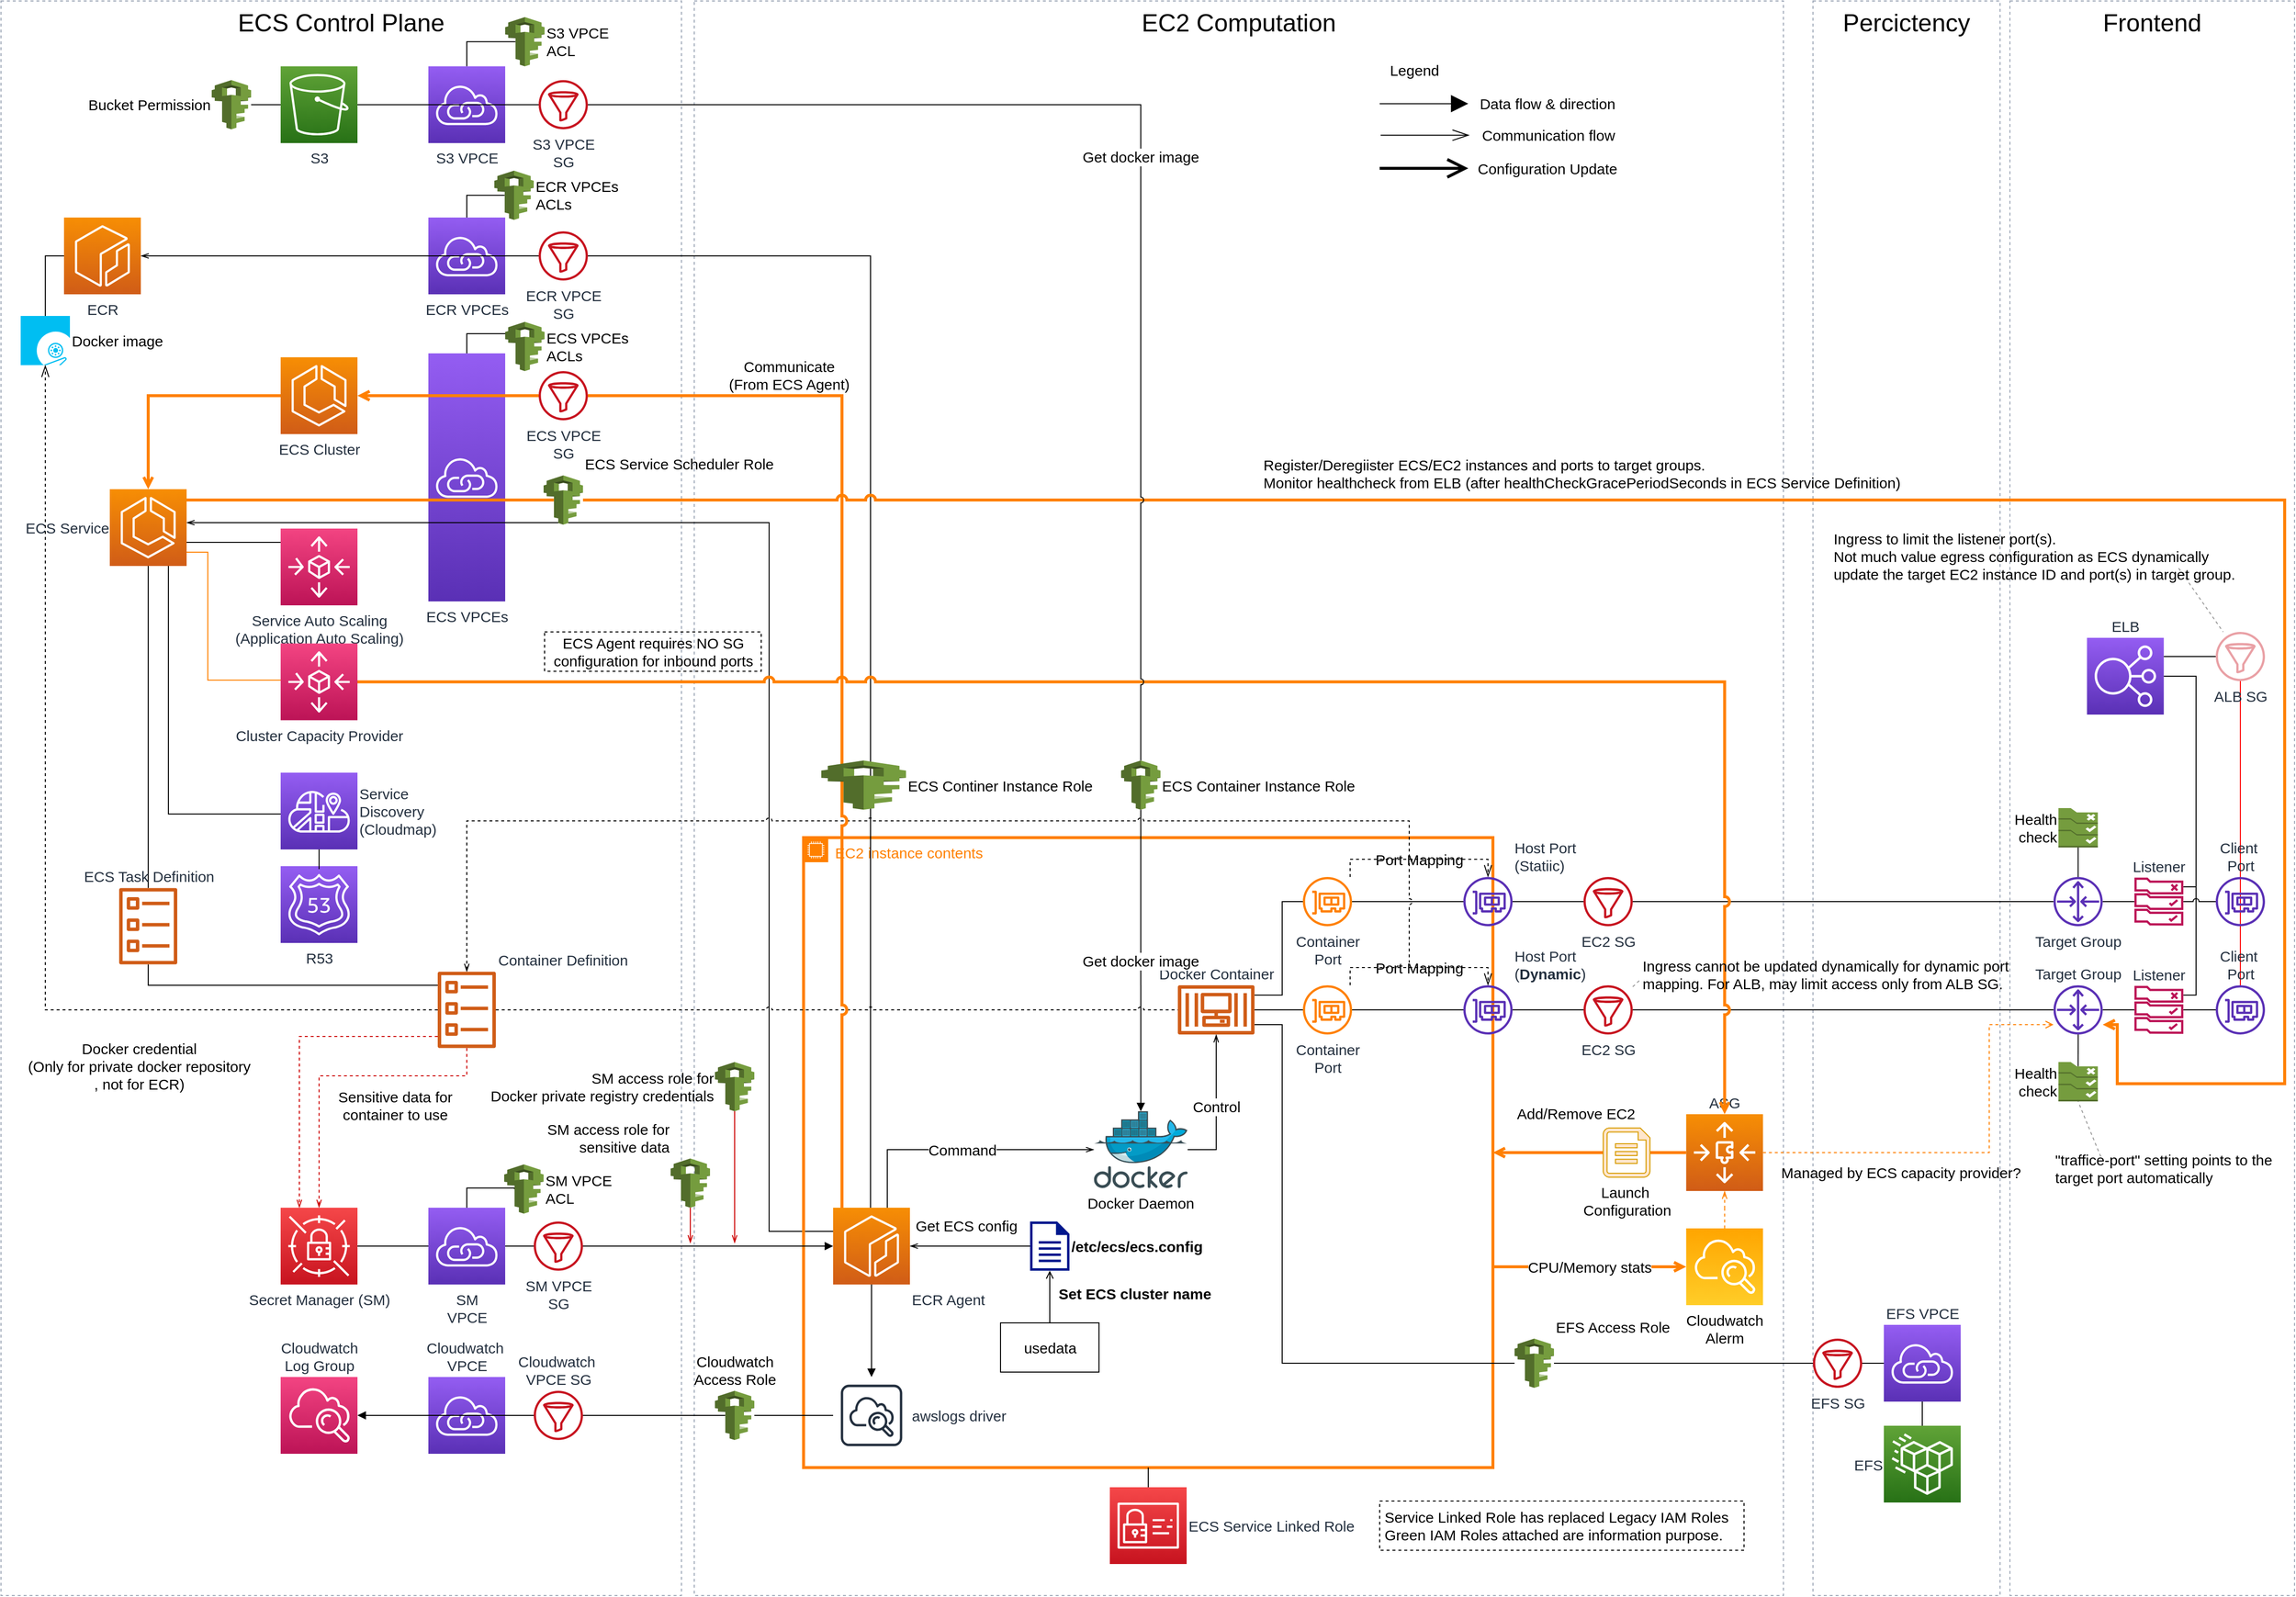 <mxfile version="12.9.9" type="device"><diagram id="Ht1M8jgEwFfnCIfOTk4-" name="Page-1"><mxGraphModel dx="2777" dy="1433" grid="1" gridSize="10" guides="1" tooltips="1" connect="1" arrows="1" fold="1" page="1" pageScale="1" pageWidth="2336" pageHeight="1654" math="0" shadow="0"><root><mxCell id="0"/><mxCell id="1" parent="0"/><mxCell id="Ta-mPM8KDDk0tejAnNR9-113" value="Frontend" style="fillColor=none;strokeColor=#5A6C86;dashed=1;verticalAlign=top;fontStyle=0;fontColor=#000000;opacity=60;fontSize=25;" parent="1" vertex="1"><mxGeometry x="2041" y="30" width="289" height="1620" as="geometry"/></mxCell><mxCell id="8gQnNICUe8zcELc4ebYu-20" style="edgeStyle=orthogonalEdgeStyle;rounded=0;jumpStyle=arc;orthogonalLoop=1;jettySize=auto;html=1;endArrow=none;endFill=0;strokeWidth=1;strokeColor=#FF0000;" parent="1" source="8gQnNICUe8zcELc4ebYu-18" target="8gQnNICUe8zcELc4ebYu-12" edge="1"><mxGeometry relative="1" as="geometry"/></mxCell><mxCell id="6c5ic1bLfrySgsj-GJz1-40" value="Cloudwatch&amp;nbsp;&lt;br&gt;VPCE" style="outlineConnect=0;fontColor=#232F3E;gradientColor=#945DF2;gradientDirection=north;fillColor=#5A30B5;strokeColor=#ffffff;dashed=0;verticalLabelPosition=top;verticalAlign=bottom;align=center;html=1;fontSize=15;fontStyle=0;aspect=fixed;shape=mxgraph.aws4.resourceIcon;resIcon=mxgraph.aws4.vpc_privatelink;labelPosition=center;" parent="1" vertex="1"><mxGeometry x="435" y="1428.0" width="78" height="78" as="geometry"/></mxCell><mxCell id="Ta-mPM8KDDk0tejAnNR9-110" value="ECS Control Plane" style="fillColor=none;strokeColor=#5A6C86;dashed=1;verticalAlign=top;fontStyle=0;fontColor=#000000;opacity=60;fontSize=25;" parent="1" vertex="1"><mxGeometry x="1" y="30" width="691" height="1620" as="geometry"/></mxCell><mxCell id="Ta-mPM8KDDk0tejAnNR9-111" value="EC2 Computation" style="fillColor=none;strokeColor=#5A6C86;dashed=1;verticalAlign=top;fontStyle=0;fontColor=#000000;opacity=60;fontSize=25;" parent="1" vertex="1"><mxGeometry x="705" y="30" width="1106" height="1620" as="geometry"/></mxCell><mxCell id="Ta-mPM8KDDk0tejAnNR9-112" value="Percictency" style="fillColor=none;strokeColor=#5A6C86;dashed=1;verticalAlign=top;fontStyle=0;fontColor=#000000;opacity=60;fontSize=25;" parent="1" vertex="1"><mxGeometry x="1841" y="30" width="190" height="1620" as="geometry"/></mxCell><mxCell id="Ta-mPM8KDDk0tejAnNR9-104" style="edgeStyle=orthogonalEdgeStyle;rounded=0;orthogonalLoop=1;jettySize=auto;html=1;entryX=0.26;entryY=0.5;entryDx=0;entryDy=0;entryPerimeter=0;startArrow=none;startFill=0;endArrow=none;endFill=0;endSize=10;strokeColor=#000000;strokeWidth=1;fontSize=15;fontColor=#000000;" parent="1" source="D7yubiQC350o_mZMsrPp-9" target="Ta-mPM8KDDk0tejAnNR9-101" edge="1"><mxGeometry relative="1" as="geometry"/></mxCell><mxCell id="D7yubiQC350o_mZMsrPp-9" value="SM&lt;br&gt;VPCE" style="outlineConnect=0;fontColor=#232F3E;gradientColor=#945DF2;gradientDirection=north;fillColor=#5A30B5;strokeColor=#ffffff;dashed=0;verticalLabelPosition=bottom;verticalAlign=top;align=center;html=1;fontSize=15;fontStyle=0;aspect=fixed;shape=mxgraph.aws4.resourceIcon;resIcon=mxgraph.aws4.vpc_privatelink;" parent="1" vertex="1"><mxGeometry x="435" y="1256" width="78" height="78" as="geometry"/></mxCell><mxCell id="6c5ic1bLfrySgsj-GJz1-27" value="ECR VPCEs" style="outlineConnect=0;fontColor=#232F3E;gradientColor=#945DF2;gradientDirection=north;fillColor=#5A30B5;strokeColor=#ffffff;dashed=0;verticalLabelPosition=bottom;verticalAlign=top;align=center;html=1;fontSize=15;fontStyle=0;aspect=fixed;shape=mxgraph.aws4.resourceIcon;resIcon=mxgraph.aws4.vpc_privatelink;" parent="1" vertex="1"><mxGeometry x="435" y="250" width="78" height="78" as="geometry"/></mxCell><mxCell id="6c5ic1bLfrySgsj-GJz1-7" value="ECS VPCEs" style="outlineConnect=0;fontColor=#232F3E;gradientColor=#945DF2;gradientDirection=north;fillColor=#5A30B5;strokeColor=#ffffff;dashed=0;verticalLabelPosition=bottom;verticalAlign=top;align=center;html=1;fontSize=15;fontStyle=0;shape=mxgraph.aws4.resourceIcon;resIcon=mxgraph.aws4.vpc_privatelink;" parent="1" vertex="1"><mxGeometry x="435" y="388" width="78" height="252" as="geometry"/></mxCell><mxCell id="Ta-mPM8KDDk0tejAnNR9-88" value="Communicate&lt;br&gt;(From ECS Agent)" style="edgeStyle=orthogonalEdgeStyle;rounded=0;orthogonalLoop=1;jettySize=auto;html=1;startArrow=openThin;startFill=0;endArrow=none;endFill=0;endSize=10;strokeColor=#000000;strokeWidth=1;fontSize=15;fontColor=#000000;jumpStyle=arc;" parent="1" source="6c5ic1bLfrySgsj-GJz1-1" target="6c5ic1bLfrySgsj-GJz1-17" edge="1"><mxGeometry x="-0.141" y="151" relative="1" as="geometry"><Array as="points"><mxPoint x="781" y="560"/><mxPoint x="781" y="1280"/></Array><mxPoint x="20" y="1" as="offset"/></mxGeometry></mxCell><mxCell id="Ta-mPM8KDDk0tejAnNR9-123" style="edgeStyle=orthogonalEdgeStyle;rounded=0;orthogonalLoop=1;jettySize=auto;html=1;startArrow=none;startFill=0;endArrow=none;endFill=0;endSize=10;strokeColor=#000000;strokeWidth=1;fontSize=25;fontColor=#000000;" parent="1" source="6c5ic1bLfrySgsj-GJz1-1" target="D7yubiQC350o_mZMsrPp-12" edge="1"><mxGeometry relative="1" as="geometry"><Array as="points"><mxPoint x="171" y="856"/></Array></mxGeometry></mxCell><mxCell id="3zfPLCwm5vBzWey-gYgr-26" style="edgeStyle=orthogonalEdgeStyle;rounded=0;jumpStyle=arc;orthogonalLoop=1;jettySize=auto;html=1;labelBackgroundColor=none;startArrow=none;startFill=0;endArrow=none;endFill=0;strokeColor=#000000;strokeWidth=1;fontSize=15;" parent="1" source="6c5ic1bLfrySgsj-GJz1-1" target="3zfPLCwm5vBzWey-gYgr-23" edge="1"><mxGeometry relative="1" as="geometry"><Array as="points"><mxPoint x="251" y="580"/><mxPoint x="251" y="580"/></Array></mxGeometry></mxCell><mxCell id="3zfPLCwm5vBzWey-gYgr-27" style="edgeStyle=orthogonalEdgeStyle;rounded=0;jumpStyle=arc;orthogonalLoop=1;jettySize=auto;html=1;labelBackgroundColor=none;startArrow=none;startFill=0;endArrow=none;endFill=0;strokeColor=#FF8000;strokeWidth=1;fontSize=15;" parent="1" source="6c5ic1bLfrySgsj-GJz1-1" target="3zfPLCwm5vBzWey-gYgr-25" edge="1"><mxGeometry relative="1" as="geometry"><Array as="points"><mxPoint x="211" y="590"/><mxPoint x="211" y="720"/></Array></mxGeometry></mxCell><mxCell id="6c5ic1bLfrySgsj-GJz1-1" value="ECS Service" style="outlineConnect=0;fontColor=#232F3E;gradientColor=#F78E04;gradientDirection=north;fillColor=#D05C17;strokeColor=#ffffff;dashed=0;verticalLabelPosition=middle;verticalAlign=middle;align=right;html=1;fontSize=15;fontStyle=0;aspect=fixed;shape=mxgraph.aws4.resourceIcon;resIcon=mxgraph.aws4.ecs;labelPosition=left;" parent="1" vertex="1"><mxGeometry x="111.5" y="526" width="78" height="78" as="geometry"/></mxCell><mxCell id="Ta-mPM8KDDk0tejAnNR9-79" style="edgeStyle=orthogonalEdgeStyle;rounded=0;orthogonalLoop=1;jettySize=auto;html=1;startArrow=openThin;startFill=0;endArrow=none;endFill=0;strokeColor=#000000;strokeWidth=1;fontSize=15;fontColor=#000000;" parent="1" source="6c5ic1bLfrySgsj-GJz1-4" target="6c5ic1bLfrySgsj-GJz1-31" edge="1"><mxGeometry relative="1" as="geometry"/></mxCell><UserObject label="ECR" link="https://docs.aws.amazon.com/AmazonECR/latest/userguide/ECR_on_ECS.html" id="6c5ic1bLfrySgsj-GJz1-4"><mxCell style="outlineConnect=0;fontColor=#232F3E;gradientColor=#F78E04;gradientDirection=north;fillColor=#D05C17;strokeColor=#ffffff;dashed=0;verticalLabelPosition=bottom;verticalAlign=top;align=center;html=1;fontSize=15;fontStyle=0;aspect=fixed;shape=mxgraph.aws4.resourceIcon;resIcon=mxgraph.aws4.ecr;" parent="1" vertex="1"><mxGeometry x="65" y="250" width="78" height="78" as="geometry"/></mxCell></UserObject><mxCell id="Ta-mPM8KDDk0tejAnNR9-56" style="edgeStyle=orthogonalEdgeStyle;rounded=0;orthogonalLoop=1;jettySize=auto;html=1;endArrow=open;endFill=0;strokeColor=#FF8000;strokeWidth=3;fontSize=15;fontColor=#FF8000;" parent="1" source="6c5ic1bLfrySgsj-GJz1-6" target="D7yubiQC350o_mZMsrPp-1" edge="1"><mxGeometry relative="1" as="geometry"/></mxCell><mxCell id="6c5ic1bLfrySgsj-GJz1-6" value="ECS VPCE&lt;br&gt;SG" style="outlineConnect=0;fontColor=#232F3E;gradientColor=none;fillColor=#C7131F;strokeColor=none;dashed=0;verticalLabelPosition=bottom;verticalAlign=top;align=center;html=1;fontSize=15;fontStyle=0;aspect=fixed;pointerEvents=1;shape=mxgraph.aws4.filtering_rule;" parent="1" vertex="1"><mxGeometry x="547" y="406" width="50" height="50" as="geometry"/></mxCell><mxCell id="Ta-mPM8KDDk0tejAnNR9-43" value="CPU/Memory stats" style="edgeStyle=orthogonalEdgeStyle;rounded=0;orthogonalLoop=1;jettySize=auto;html=1;endArrow=open;endFill=0;strokeWidth=3;fontSize=15;strokeColor=#FF8000;" parent="1" target="6c5ic1bLfrySgsj-GJz1-58" edge="1"><mxGeometry relative="1" as="geometry"><mxPoint x="1516" y="1316" as="sourcePoint"/><mxPoint x="1711" y="1306" as="targetPoint"/><Array as="points"><mxPoint x="1591" y="1316"/><mxPoint x="1591" y="1316"/></Array></mxGeometry></mxCell><mxCell id="6c5ic1bLfrySgsj-GJz1-10" value="EC2 instance contents" style="points=[[0,0],[0.25,0],[0.5,0],[0.75,0],[1,0],[1,0.25],[1,0.5],[1,0.75],[1,1],[0.75,1],[0.5,1],[0.25,1],[0,1],[0,0.75],[0,0.5],[0,0.25]];outlineConnect=0;gradientColor=none;html=1;whiteSpace=wrap;fontSize=15;fontStyle=0;shape=mxgraph.aws4.group;grIcon=mxgraph.aws4.group_ec2_instance_contents;strokeColor=#FF8000;fillColor=none;verticalAlign=top;align=left;spacingLeft=30;fontColor=#FF8000;dashed=0;strokeWidth=3;" parent="1" vertex="1"><mxGeometry x="816" y="880" width="700" height="640" as="geometry"/></mxCell><mxCell id="Ta-mPM8KDDk0tejAnNR9-63" value="Control" style="edgeStyle=orthogonalEdgeStyle;rounded=0;orthogonalLoop=1;jettySize=auto;html=1;endArrow=openThin;endFill=0;strokeColor=#000000;strokeWidth=1;fontSize=15;fontColor=#000000;" parent="1" source="6c5ic1bLfrySgsj-GJz1-11" target="6c5ic1bLfrySgsj-GJz1-12" edge="1"><mxGeometry relative="1" as="geometry"><Array as="points"><mxPoint x="1235" y="1197"/></Array></mxGeometry></mxCell><mxCell id="6c5ic1bLfrySgsj-GJz1-11" value="Docker Daemon" style="aspect=fixed;html=1;points=[];align=center;image;fontSize=15;image=img/lib/mscae/Docker.svg;" parent="1" vertex="1"><mxGeometry x="1110.88" y="1158" width="95.12" height="78" as="geometry"/></mxCell><mxCell id="Ta-mPM8KDDk0tejAnNR9-35" style="edgeStyle=orthogonalEdgeStyle;rounded=0;orthogonalLoop=1;jettySize=auto;html=1;endArrow=none;endFill=0;fontSize=15;jumpStyle=arc;" parent="1" source="6c5ic1bLfrySgsj-GJz1-12" target="6c5ic1bLfrySgsj-GJz1-37" edge="1"><mxGeometry relative="1" as="geometry"><Array as="points"><mxPoint x="1302" y="1070"/><mxPoint x="1302" y="1414"/></Array></mxGeometry></mxCell><mxCell id="Ta-mPM8KDDk0tejAnNR9-107" style="edgeStyle=orthogonalEdgeStyle;rounded=0;orthogonalLoop=1;jettySize=auto;html=1;startArrow=none;startFill=0;endArrow=none;endFill=0;endSize=10;strokeColor=#000000;strokeWidth=1;fontSize=15;fontColor=#000000;" parent="1" source="6c5ic1bLfrySgsj-GJz1-12" target="6c5ic1bLfrySgsj-GJz1-43" edge="1"><mxGeometry relative="1" as="geometry"><Array as="points"><mxPoint x="1302" y="1040"/><mxPoint x="1302" y="945"/></Array></mxGeometry></mxCell><mxCell id="6c5ic1bLfrySgsj-GJz1-12" value="Docker Container" style="outlineConnect=0;fontColor=#232F3E;gradientColor=none;fillColor=#D05C17;strokeColor=none;dashed=0;verticalLabelPosition=top;verticalAlign=bottom;align=center;html=1;fontSize=15;fontStyle=0;aspect=fixed;pointerEvents=1;shape=mxgraph.aws4.container_3;labelPosition=center;" parent="1" vertex="1"><mxGeometry x="1196" y="1030" width="78" height="50" as="geometry"/></mxCell><mxCell id="Ta-mPM8KDDk0tejAnNR9-59" value="Set ECS cluster name" style="edgeStyle=orthogonalEdgeStyle;rounded=0;orthogonalLoop=1;jettySize=auto;html=1;endArrow=open;endFill=0;strokeColor=#000000;strokeWidth=1;fontSize=15;fontColor=#000000;fontStyle=1" parent="1" source="6c5ic1bLfrySgsj-GJz1-13" target="6c5ic1bLfrySgsj-GJz1-14" edge="1"><mxGeometry x="0.094" y="-86" relative="1" as="geometry"><mxPoint y="-1" as="offset"/></mxGeometry></mxCell><UserObject label="usedata" link="https://docs.aws.amazon.com/AmazonECS/latest/developerguide/bootstrap_container_instance.html" id="6c5ic1bLfrySgsj-GJz1-13"><mxCell style="html=1;dashed=0;whitespace=wrap;fontSize=15;" parent="1" vertex="1"><mxGeometry x="1016" y="1373" width="100" height="50" as="geometry"/></mxCell></UserObject><UserObject label="/etc/ecs/ecs.config" link="https://docs.aws.amazon.com/AmazonECS/latest/developerguide/ecs-agent-config.html" id="6c5ic1bLfrySgsj-GJz1-14"><mxCell style="aspect=fixed;pointerEvents=1;shadow=0;dashed=0;html=1;strokeColor=none;labelPosition=right;verticalLabelPosition=middle;verticalAlign=middle;align=left;fillColor=#00188D;shape=mxgraph.mscae.enterprise.document;fontSize=15;fontStyle=1" parent="1" vertex="1"><mxGeometry x="1046" y="1270" width="40" height="50" as="geometry"/></mxCell></UserObject><mxCell id="6c5ic1bLfrySgsj-GJz1-15" value="Cloudwatch&lt;br style=&quot;font-size: 15px;&quot;&gt;Log Group" style="outlineConnect=0;fontColor=#232F3E;gradientColor=#F34482;gradientDirection=north;fillColor=#BC1356;strokeColor=#ffffff;dashed=0;verticalLabelPosition=top;verticalAlign=bottom;align=center;html=1;fontSize=15;fontStyle=0;aspect=fixed;shape=mxgraph.aws4.resourceIcon;resIcon=mxgraph.aws4.cloudwatch;labelPosition=center;" parent="1" vertex="1"><mxGeometry x="285" y="1428.0" width="78" height="78" as="geometry"/></mxCell><mxCell id="6c5ic1bLfrySgsj-GJz1-16" value="awslogs driver" style="outlineConnect=0;fontColor=#232F3E;gradientColor=none;strokeColor=#232F3E;fillColor=#ffffff;dashed=0;verticalLabelPosition=middle;verticalAlign=middle;align=left;html=1;fontSize=15;fontStyle=0;aspect=fixed;shape=mxgraph.aws4.resourceIcon;resIcon=mxgraph.aws4.instance_with_cloudwatch;labelPosition=right;" parent="1" vertex="1"><mxGeometry x="846" y="1428" width="78" height="78" as="geometry"/></mxCell><mxCell id="Ta-mPM8KDDk0tejAnNR9-10" value="" style="edgeStyle=orthogonalEdgeStyle;rounded=0;orthogonalLoop=1;jettySize=auto;html=1;fontSize=15;endArrow=block;endFill=1;" parent="1" source="6c5ic1bLfrySgsj-GJz1-17" target="6c5ic1bLfrySgsj-GJz1-16" edge="1"><mxGeometry relative="1" as="geometry"><mxPoint x="885.0" y="1362" as="sourcePoint"/></mxGeometry></mxCell><mxCell id="Ta-mPM8KDDk0tejAnNR9-58" value="Get ECS config" style="edgeStyle=orthogonalEdgeStyle;rounded=0;orthogonalLoop=1;jettySize=auto;html=1;endArrow=none;endFill=0;strokeColor=#000000;strokeWidth=1;fontSize=15;fontColor=#000000;entryX=0;entryY=0.5;entryDx=0;entryDy=0;entryPerimeter=0;startArrow=openThin;startFill=0;" parent="1" source="6c5ic1bLfrySgsj-GJz1-17" target="6c5ic1bLfrySgsj-GJz1-14" edge="1"><mxGeometry x="-0.049" y="21" relative="1" as="geometry"><mxPoint x="1004" y="1295" as="targetPoint"/><mxPoint x="-1" as="offset"/></mxGeometry></mxCell><mxCell id="Ta-mPM8KDDk0tejAnNR9-67" value="Command" style="edgeStyle=orthogonalEdgeStyle;rounded=0;orthogonalLoop=1;jettySize=auto;html=1;startArrow=none;startFill=0;endArrow=openThin;endFill=0;strokeColor=#000000;strokeWidth=1;fontSize=15;fontColor=#000000;" parent="1" source="6c5ic1bLfrySgsj-GJz1-17" target="6c5ic1bLfrySgsj-GJz1-11" edge="1"><mxGeometry relative="1" as="geometry"><Array as="points"><mxPoint x="901" y="1197"/></Array></mxGeometry></mxCell><mxCell id="Ta-mPM8KDDk0tejAnNR9-68" style="edgeStyle=orthogonalEdgeStyle;rounded=0;orthogonalLoop=1;jettySize=auto;html=1;startArrow=none;startFill=0;endArrow=none;endFill=0;strokeColor=#000000;strokeWidth=1;fontSize=15;fontColor=#000000;jumpStyle=arc;" parent="1" source="6c5ic1bLfrySgsj-GJz1-17" target="6c5ic1bLfrySgsj-GJz1-31" edge="1"><mxGeometry relative="1" as="geometry"><Array as="points"><mxPoint x="884" y="289"/></Array></mxGeometry></mxCell><UserObject label="ECR Agent" link="https://docs.aws.amazon.com/AmazonECS/latest/developerguide/ECS_agent.html" id="6c5ic1bLfrySgsj-GJz1-17"><mxCell style="outlineConnect=0;fontColor=#232F3E;gradientColor=#F78E04;gradientDirection=north;fillColor=#D05C17;strokeColor=#ffffff;dashed=0;verticalLabelPosition=bottom;verticalAlign=top;align=left;html=1;fontSize=15;fontStyle=0;aspect=fixed;shape=mxgraph.aws4.resourceIcon;resIcon=mxgraph.aws4.ecr;labelPosition=right;" parent="1" vertex="1"><mxGeometry x="846" y="1256.0" width="78" height="78" as="geometry"/></mxCell></UserObject><mxCell id="Ta-mPM8KDDk0tejAnNR9-80" style="edgeStyle=orthogonalEdgeStyle;rounded=0;orthogonalLoop=1;jettySize=auto;html=1;startArrow=none;startFill=0;endArrow=none;endFill=0;strokeColor=#000000;strokeWidth=1;fontSize=15;fontColor=#000000;" parent="1" source="6c5ic1bLfrySgsj-GJz1-25" target="6c5ic1bLfrySgsj-GJz1-4" edge="1"><mxGeometry relative="1" as="geometry"><Array as="points"><mxPoint x="46" y="289"/></Array></mxGeometry></mxCell><mxCell id="6c5ic1bLfrySgsj-GJz1-25" value="Docker image" style="verticalLabelPosition=middle;html=1;verticalAlign=middle;align=left;strokeColor=none;fillColor=#00BEF2;shape=mxgraph.azure.operating_system_image;shadow=0;fontSize=15;labelPosition=right;" parent="1" vertex="1"><mxGeometry x="21" y="350" width="50" height="50" as="geometry"/></mxCell><mxCell id="6c5ic1bLfrySgsj-GJz1-26" value="S3 VPCE&lt;br&gt;ACL" style="outlineConnect=0;dashed=0;verticalLabelPosition=middle;verticalAlign=middle;align=left;html=1;shape=mxgraph.aws3.iam;fillColor=#759C3E;gradientColor=none;shadow=0;fontSize=15;labelPosition=right;" parent="1" vertex="1"><mxGeometry x="513" y="46.35" width="40" height="50" as="geometry"/></mxCell><mxCell id="Ta-mPM8KDDk0tejAnNR9-95" style="edgeStyle=orthogonalEdgeStyle;rounded=0;orthogonalLoop=1;jettySize=auto;html=1;entryX=0.26;entryY=0.5;entryDx=0;entryDy=0;entryPerimeter=0;startArrow=none;startFill=0;endArrow=none;endFill=0;endSize=10;strokeColor=#000000;strokeWidth=1;fontSize=15;fontColor=#000000;" parent="1" source="6c5ic1bLfrySgsj-GJz1-27" target="Ta-mPM8KDDk0tejAnNR9-94" edge="1"><mxGeometry relative="1" as="geometry"><Array as="points"><mxPoint x="474" y="227"/></Array></mxGeometry></mxCell><mxCell id="Ta-mPM8KDDk0tejAnNR9-91" value="" style="edgeStyle=orthogonalEdgeStyle;rounded=0;orthogonalLoop=1;jettySize=auto;html=1;startArrow=none;startFill=0;endArrow=none;endFill=0;endSize=10;strokeColor=#000000;strokeWidth=1;fontSize=15;fontColor=#000000;entryX=0.26;entryY=0.5;entryDx=0;entryDy=0;entryPerimeter=0;" parent="1" source="6c5ic1bLfrySgsj-GJz1-28" target="6c5ic1bLfrySgsj-GJz1-26" edge="1"><mxGeometry relative="1" as="geometry"><mxPoint x="474" y="16.35" as="targetPoint"/><Array as="points"><mxPoint x="474" y="71"/></Array></mxGeometry></mxCell><mxCell id="6c5ic1bLfrySgsj-GJz1-28" value="S3 VPCE" style="outlineConnect=0;fontColor=#232F3E;gradientColor=#945DF2;gradientDirection=north;fillColor=#5A30B5;strokeColor=#ffffff;dashed=0;verticalLabelPosition=bottom;verticalAlign=top;align=center;html=1;fontSize=15;fontStyle=0;aspect=fixed;shape=mxgraph.aws4.resourceIcon;resIcon=mxgraph.aws4.vpc_privatelink;" parent="1" vertex="1"><mxGeometry x="435" y="96.35" width="78" height="78" as="geometry"/></mxCell><mxCell id="Ta-mPM8KDDk0tejAnNR9-65" value="" style="edgeStyle=orthogonalEdgeStyle;rounded=0;orthogonalLoop=1;jettySize=auto;html=1;startArrow=none;startFill=0;endArrow=none;endFill=0;strokeColor=#000000;strokeWidth=1;fontSize=15;fontColor=#000000;" parent="1" source="6c5ic1bLfrySgsj-GJz1-30" target="6c5ic1bLfrySgsj-GJz1-32" edge="1"><mxGeometry relative="1" as="geometry"/></mxCell><mxCell id="6c5ic1bLfrySgsj-GJz1-30" value="S3" style="outlineConnect=0;fontColor=#232F3E;gradientColor=#60A337;gradientDirection=north;fillColor=#277116;strokeColor=#ffffff;dashed=0;verticalLabelPosition=bottom;verticalAlign=top;align=center;html=1;fontSize=15;fontStyle=0;aspect=fixed;shape=mxgraph.aws4.resourceIcon;resIcon=mxgraph.aws4.s3;shadow=0;" parent="1" vertex="1"><mxGeometry x="285" y="96.35" width="78" height="78" as="geometry"/></mxCell><mxCell id="6c5ic1bLfrySgsj-GJz1-31" value="ECR VPCE&lt;br&gt;SG" style="outlineConnect=0;fontColor=#232F3E;gradientColor=none;fillColor=#C7131F;strokeColor=none;dashed=0;verticalLabelPosition=bottom;verticalAlign=top;align=center;html=1;fontSize=15;fontStyle=0;aspect=fixed;pointerEvents=1;shape=mxgraph.aws4.filtering_rule;" parent="1" vertex="1"><mxGeometry x="547" y="264" width="50" height="50" as="geometry"/></mxCell><mxCell id="Ta-mPM8KDDk0tejAnNR9-64" value="Get docker image" style="edgeStyle=orthogonalEdgeStyle;rounded=0;orthogonalLoop=1;jettySize=auto;html=1;endArrow=block;endFill=1;strokeColor=#000000;strokeWidth=1;fontSize=15;fontColor=#000000;jumpStyle=arc;" parent="1" source="3zfPLCwm5vBzWey-gYgr-41" target="6c5ic1bLfrySgsj-GJz1-11" edge="1"><mxGeometry relative="1" as="geometry"/></mxCell><mxCell id="6c5ic1bLfrySgsj-GJz1-32" value="S3 VPCE&lt;br&gt;SG" style="outlineConnect=0;fontColor=#232F3E;gradientColor=none;fillColor=#C7131F;strokeColor=none;dashed=0;verticalLabelPosition=bottom;verticalAlign=top;align=center;html=1;fontSize=15;fontStyle=0;aspect=fixed;pointerEvents=1;shape=mxgraph.aws4.filtering_rule;" parent="1" vertex="1"><mxGeometry x="547" y="110.35" width="50" height="50" as="geometry"/></mxCell><mxCell id="Ta-mPM8KDDk0tejAnNR9-100" value="" style="edgeStyle=orthogonalEdgeStyle;rounded=0;orthogonalLoop=1;jettySize=auto;html=1;startArrow=none;startFill=0;endArrow=none;endFill=0;endSize=10;strokeColor=#000000;strokeWidth=1;fontSize=15;fontColor=#000000;" parent="1" source="6c5ic1bLfrySgsj-GJz1-33" target="6c5ic1bLfrySgsj-GJz1-30" edge="1"><mxGeometry relative="1" as="geometry"/></mxCell><mxCell id="6c5ic1bLfrySgsj-GJz1-33" value="Bucket Permission" style="outlineConnect=0;dashed=0;verticalLabelPosition=middle;verticalAlign=middle;align=right;html=1;shape=mxgraph.aws3.iam;fillColor=#759C3E;gradientColor=none;shadow=0;fontSize=15;labelPosition=left;" parent="1" vertex="1"><mxGeometry x="215" y="110.35" width="40" height="50" as="geometry"/></mxCell><mxCell id="6c5ic1bLfrySgsj-GJz1-34" value="Cloudwatch&amp;nbsp;&lt;br&gt;VPCE SG" style="outlineConnect=0;fontColor=#232F3E;gradientColor=none;fillColor=#C7131F;strokeColor=none;dashed=0;verticalLabelPosition=top;verticalAlign=bottom;align=center;html=1;fontSize=15;fontStyle=0;aspect=fixed;pointerEvents=1;shape=mxgraph.aws4.filtering_rule;labelPosition=center;" parent="1" vertex="1"><mxGeometry x="542" y="1442" width="50" height="50" as="geometry"/></mxCell><mxCell id="Ta-mPM8KDDk0tejAnNR9-37" value="" style="edgeStyle=orthogonalEdgeStyle;rounded=0;orthogonalLoop=1;jettySize=auto;html=1;endArrow=none;endFill=0;fontSize=15;" parent="1" source="6c5ic1bLfrySgsj-GJz1-37" target="3zfPLCwm5vBzWey-gYgr-21" edge="1"><mxGeometry relative="1" as="geometry"><mxPoint x="1945.003" y="1414" as="targetPoint"/></mxGeometry></mxCell><UserObject label="EFS Access Role" link="https://docs.aws.amazon.com/efs/latest/ug/iam-access-control-nfs-efs.html" id="6c5ic1bLfrySgsj-GJz1-37"><mxCell style="outlineConnect=0;dashed=0;verticalLabelPosition=top;verticalAlign=bottom;align=left;html=1;shape=mxgraph.aws3.iam;fillColor=#759C3E;gradientColor=none;shadow=0;fontSize=15;labelPosition=right;" parent="1" vertex="1"><mxGeometry x="1538" y="1389" width="40" height="50" as="geometry"/></mxCell></UserObject><mxCell id="Ta-mPM8KDDk0tejAnNR9-25" value="" style="edgeStyle=orthogonalEdgeStyle;rounded=0;orthogonalLoop=1;jettySize=auto;html=1;endArrow=none;endFill=0;fontSize=15;" parent="1" source="6c5ic1bLfrySgsj-GJz1-38" target="6c5ic1bLfrySgsj-GJz1-44" edge="1"><mxGeometry relative="1" as="geometry"/></mxCell><mxCell id="6c5ic1bLfrySgsj-GJz1-38" value="EC2 SG" style="outlineConnect=0;fontColor=#232F3E;gradientColor=none;fillColor=#C7131F;strokeColor=none;dashed=0;verticalLabelPosition=bottom;verticalAlign=top;align=center;html=1;fontSize=15;fontStyle=0;aspect=fixed;pointerEvents=1;shape=mxgraph.aws4.filtering_rule;" parent="1" vertex="1"><mxGeometry x="1608" y="920" width="50" height="50" as="geometry"/></mxCell><mxCell id="Ta-mPM8KDDk0tejAnNR9-20" value="" style="edgeStyle=orthogonalEdgeStyle;rounded=0;orthogonalLoop=1;jettySize=auto;html=1;endArrow=block;endFill=1;fontSize=15;labelPosition=center;verticalLabelPosition=top;align=center;verticalAlign=bottom;" parent="1" source="6c5ic1bLfrySgsj-GJz1-34" target="6c5ic1bLfrySgsj-GJz1-15" edge="1"><mxGeometry relative="1" as="geometry"/></mxCell><mxCell id="Ta-mPM8KDDk0tejAnNR9-33" style="edgeStyle=orthogonalEdgeStyle;rounded=0;orthogonalLoop=1;jettySize=auto;html=1;endArrow=none;endFill=0;fontSize=15;" parent="1" source="6c5ic1bLfrySgsj-GJz1-41" target="6c5ic1bLfrySgsj-GJz1-42" edge="1"><mxGeometry relative="1" as="geometry"/></mxCell><mxCell id="6c5ic1bLfrySgsj-GJz1-41" value="Host Port&lt;br style=&quot;font-size: 15px&quot;&gt;(&lt;b&gt;Dynamic&lt;/b&gt;)" style="outlineConnect=0;fontColor=#232F3E;gradientColor=none;fillColor=#5A30B5;strokeColor=none;dashed=0;verticalLabelPosition=top;verticalAlign=bottom;align=left;html=1;fontSize=15;fontStyle=0;aspect=fixed;pointerEvents=1;shape=mxgraph.aws4.elastic_network_interface;shadow=0;labelPosition=right;" parent="1" vertex="1"><mxGeometry x="1486" y="1030" width="50" height="50" as="geometry"/></mxCell><mxCell id="Ta-mPM8KDDk0tejAnNR9-34" style="edgeStyle=orthogonalEdgeStyle;rounded=0;orthogonalLoop=1;jettySize=auto;html=1;endArrow=none;endFill=0;fontSize=15;" parent="1" source="6c5ic1bLfrySgsj-GJz1-42" target="6c5ic1bLfrySgsj-GJz1-12" edge="1"><mxGeometry relative="1" as="geometry"/></mxCell><mxCell id="Ta-mPM8KDDk0tejAnNR9-84" value="Port Mapping" style="edgeStyle=orthogonalEdgeStyle;rounded=0;orthogonalLoop=1;jettySize=auto;html=1;dashed=1;startArrow=none;startFill=0;endArrow=openThin;endFill=0;endSize=10;strokeColor=#000000;strokeWidth=1;fontSize=15;fontColor=#000000;labelBackgroundColor=none;" parent="1" source="6c5ic1bLfrySgsj-GJz1-42" target="6c5ic1bLfrySgsj-GJz1-41" edge="1"><mxGeometry relative="1" as="geometry"><Array as="points"><mxPoint x="1371" y="1012"/><mxPoint x="1511" y="1012"/></Array></mxGeometry></mxCell><mxCell id="6c5ic1bLfrySgsj-GJz1-42" value="Container&lt;br&gt;Port" style="outlineConnect=0;fontColor=#232F3E;gradientColor=none;fillColor=#FF8000;strokeColor=none;dashed=0;verticalLabelPosition=bottom;verticalAlign=top;align=center;html=1;fontSize=15;fontStyle=0;aspect=fixed;pointerEvents=1;shape=mxgraph.aws4.elastic_network_interface;shadow=0;" parent="1" vertex="1"><mxGeometry x="1323" y="1030" width="50" height="50" as="geometry"/></mxCell><mxCell id="Ta-mPM8KDDk0tejAnNR9-83" value="Port Mapping" style="edgeStyle=orthogonalEdgeStyle;rounded=0;orthogonalLoop=1;jettySize=auto;html=1;dashed=1;startArrow=none;startFill=0;endArrow=openThin;endFill=0;endSize=10;strokeColor=#000000;strokeWidth=1;fontSize=15;fontColor=#000000;labelBackgroundColor=none;" parent="1" source="6c5ic1bLfrySgsj-GJz1-43" target="6c5ic1bLfrySgsj-GJz1-44" edge="1"><mxGeometry relative="1" as="geometry"><mxPoint x="1371.0" y="839.997" as="targetPoint"/><Array as="points"><mxPoint x="1371" y="902"/><mxPoint x="1511" y="902"/></Array></mxGeometry></mxCell><mxCell id="6c5ic1bLfrySgsj-GJz1-43" value="Container&lt;br&gt;Port" style="outlineConnect=0;fontColor=#232F3E;gradientColor=none;fillColor=#FF8000;strokeColor=none;dashed=0;verticalLabelPosition=bottom;verticalAlign=top;align=center;html=1;fontSize=15;fontStyle=0;aspect=fixed;pointerEvents=1;shape=mxgraph.aws4.elastic_network_interface;shadow=0;" parent="1" vertex="1"><mxGeometry x="1323" y="920" width="50" height="50" as="geometry"/></mxCell><mxCell id="Ta-mPM8KDDk0tejAnNR9-28" style="edgeStyle=orthogonalEdgeStyle;rounded=0;orthogonalLoop=1;jettySize=auto;html=1;endArrow=none;endFill=0;fontSize=15;" parent="1" source="6c5ic1bLfrySgsj-GJz1-44" target="6c5ic1bLfrySgsj-GJz1-43" edge="1"><mxGeometry relative="1" as="geometry"/></mxCell><mxCell id="6c5ic1bLfrySgsj-GJz1-44" value="Host Port&amp;nbsp;&lt;br&gt;(Statiic)" style="outlineConnect=0;fontColor=#232F3E;gradientColor=none;fillColor=#5A30B5;strokeColor=none;dashed=0;verticalLabelPosition=top;verticalAlign=bottom;align=left;html=1;fontSize=15;fontStyle=0;aspect=fixed;pointerEvents=1;shape=mxgraph.aws4.elastic_network_interface;shadow=0;labelPosition=right;" parent="1" vertex="1"><mxGeometry x="1486" y="920" width="50" height="50" as="geometry"/></mxCell><mxCell id="8gQnNICUe8zcELc4ebYu-15" style="edgeStyle=orthogonalEdgeStyle;rounded=0;jumpStyle=arc;orthogonalLoop=1;jettySize=auto;html=1;endArrow=none;endFill=0;strokeWidth=1;" parent="1" source="6c5ic1bLfrySgsj-GJz1-45" target="8gQnNICUe8zcELc4ebYu-6" edge="1"><mxGeometry relative="1" as="geometry"><Array as="points"><mxPoint x="2230" y="716"/><mxPoint x="2230" y="930"/></Array></mxGeometry></mxCell><mxCell id="8gQnNICUe8zcELc4ebYu-17" style="edgeStyle=orthogonalEdgeStyle;rounded=0;jumpStyle=arc;orthogonalLoop=1;jettySize=auto;html=1;endArrow=none;endFill=0;strokeWidth=1;" parent="1" source="6c5ic1bLfrySgsj-GJz1-45" target="8gQnNICUe8zcELc4ebYu-5" edge="1"><mxGeometry relative="1" as="geometry"><Array as="points"><mxPoint x="2230" y="716"/><mxPoint x="2230" y="1040"/></Array></mxGeometry></mxCell><mxCell id="6c5ic1bLfrySgsj-GJz1-45" value="ELB" style="outlineConnect=0;fontColor=#232F3E;gradientColor=#945DF2;gradientDirection=north;fillColor=#5A30B5;strokeColor=#ffffff;dashed=0;verticalLabelPosition=top;verticalAlign=bottom;align=center;html=1;fontSize=15;fontStyle=0;aspect=fixed;shape=mxgraph.aws4.resourceIcon;resIcon=mxgraph.aws4.elastic_load_balancing;shadow=0;labelPosition=center;" parent="1" vertex="1"><mxGeometry x="2119.25" y="677" width="78" height="78" as="geometry"/></mxCell><mxCell id="6c5ic1bLfrySgsj-GJz1-46" value="Target Group" style="outlineConnect=0;fontColor=#232F3E;gradientColor=none;fillColor=#5A30B5;strokeColor=none;dashed=0;verticalLabelPosition=top;verticalAlign=bottom;align=center;html=1;fontSize=15;fontStyle=0;aspect=fixed;pointerEvents=1;shape=mxgraph.aws4.router;shadow=0;labelPosition=center;" parent="1" vertex="1"><mxGeometry x="2085.25" y="1030" width="50" height="50" as="geometry"/></mxCell><mxCell id="6c5ic1bLfrySgsj-GJz1-47" value="Target Group" style="outlineConnect=0;fontColor=#232F3E;gradientColor=none;fillColor=#5A30B5;strokeColor=none;dashed=0;verticalLabelPosition=bottom;verticalAlign=top;align=center;html=1;fontSize=15;fontStyle=0;aspect=fixed;pointerEvents=1;shape=mxgraph.aws4.router;shadow=0;" parent="1" vertex="1"><mxGeometry x="2085.25" y="920" width="50" height="50" as="geometry"/></mxCell><mxCell id="Ta-mPM8KDDk0tejAnNR9-42" value="Managed by ECS capacity provider?" style="edgeStyle=orthogonalEdgeStyle;rounded=0;orthogonalLoop=1;jettySize=auto;html=1;endArrow=open;endFill=0;fontSize=15;strokeWidth=1;strokeColor=#FF8000;dashed=1;labelBackgroundColor=none;" parent="1" source="6c5ic1bLfrySgsj-GJz1-51" target="6c5ic1bLfrySgsj-GJz1-46" edge="1"><mxGeometry x="-0.342" y="-20" relative="1" as="geometry"><mxPoint as="offset"/><Array as="points"><mxPoint x="2020" y="1200"/><mxPoint x="2020" y="1070"/></Array></mxGeometry></mxCell><mxCell id="Ta-mPM8KDDk0tejAnNR9-109" value="" style="edgeStyle=orthogonalEdgeStyle;rounded=0;orthogonalLoop=1;jettySize=auto;html=1;startArrow=none;startFill=0;endArrow=none;endFill=0;endSize=10;strokeColor=#FF8000;strokeWidth=3;fontSize=15;fontColor=#000000;gradientColor=#ffa500;fillColor=#ffcd28;" parent="1" source="6c5ic1bLfrySgsj-GJz1-51" target="6c5ic1bLfrySgsj-GJz1-54" edge="1"><mxGeometry relative="1" as="geometry"/></mxCell><UserObject label="ASG" link="https://docs.aws.amazon.com/AmazonECS/latest/developerguide/tutorial-cluster-auto-scaling-cli.html" id="6c5ic1bLfrySgsj-GJz1-51"><mxCell style="outlineConnect=0;fontColor=#232F3E;gradientColor=#F78E04;gradientDirection=north;fillColor=#D05C17;strokeColor=#ffffff;dashed=0;verticalLabelPosition=top;verticalAlign=bottom;align=center;html=1;fontSize=15;fontStyle=0;aspect=fixed;shape=mxgraph.aws4.resourceIcon;resIcon=mxgraph.aws4.auto_scaling3;shadow=0;labelPosition=center;" parent="1" vertex="1"><mxGeometry x="1712.25" y="1161" width="78" height="78" as="geometry"/></mxCell></UserObject><mxCell id="Ta-mPM8KDDk0tejAnNR9-77" style="edgeStyle=orthogonalEdgeStyle;rounded=0;orthogonalLoop=1;jettySize=auto;html=1;startArrow=none;startFill=0;endArrow=none;endFill=0;strokeColor=#000000;strokeWidth=1;fontSize=15;fontColor=#000000;" parent="1" source="6c5ic1bLfrySgsj-GJz1-52" target="D7yubiQC350o_mZMsrPp-5" edge="1"><mxGeometry relative="1" as="geometry"><Array as="points"><mxPoint x="150" y="1030"/></Array></mxGeometry></mxCell><mxCell id="Ta-mPM8KDDk0tejAnNR9-119" value="" style="edgeStyle=orthogonalEdgeStyle;rounded=0;orthogonalLoop=1;jettySize=auto;html=1;startArrow=none;startFill=0;endArrow=none;endFill=0;endSize=10;strokeColor=#000000;strokeWidth=1;fontSize=25;fontColor=#000000;" parent="1" source="6c5ic1bLfrySgsj-GJz1-52" target="6c5ic1bLfrySgsj-GJz1-1" edge="1"><mxGeometry relative="1" as="geometry"><mxPoint x="207.5" y="729.772" as="targetPoint"/></mxGeometry></mxCell><mxCell id="6c5ic1bLfrySgsj-GJz1-52" value="ECS Task Definition" style="outlineConnect=0;fontColor=#232F3E;gradientColor=none;fillColor=#D05C17;strokeColor=none;dashed=0;verticalLabelPosition=top;verticalAlign=bottom;align=center;html=1;fontSize=15;fontStyle=0;aspect=fixed;pointerEvents=1;shape=mxgraph.aws4.ecs_task;shadow=0;labelPosition=center;" parent="1" vertex="1"><mxGeometry x="121" y="931" width="59" height="78" as="geometry"/></mxCell><mxCell id="Ta-mPM8KDDk0tejAnNR9-41" value="Add/Remove EC2" style="edgeStyle=orthogonalEdgeStyle;rounded=0;orthogonalLoop=1;jettySize=auto;html=1;endArrow=open;endFill=0;fontSize=15;strokeColor=#FF8000;strokeWidth=3;exitX=0;exitY=0.5;exitDx=0;exitDy=0;exitPerimeter=0;" parent="1" source="6c5ic1bLfrySgsj-GJz1-54" target="6c5ic1bLfrySgsj-GJz1-10" edge="1"><mxGeometry x="-0.518" y="-40" relative="1" as="geometry"><mxPoint x="-1" as="offset"/></mxGeometry></mxCell><mxCell id="6c5ic1bLfrySgsj-GJz1-54" value="Launch&amp;nbsp;&lt;br style=&quot;font-size: 15px;&quot;&gt;Configuration" style="verticalLabelPosition=bottom;html=1;verticalAlign=top;align=center;strokeColor=#d79b00;fillColor=#ffe6cc;shape=mxgraph.azure.file;pointerEvents=1;shadow=0;fontSize=15;" parent="1" vertex="1"><mxGeometry x="1628" y="1175" width="47.5" height="50" as="geometry"/></mxCell><UserObject label="EFS" link="https://docs.aws.amazon.com/AmazonECS/latest/developerguide/using_efs.html" id="6c5ic1bLfrySgsj-GJz1-55"><mxCell style="outlineConnect=0;fontColor=#232F3E;gradientColor=#60A337;gradientDirection=north;fillColor=#277116;strokeColor=#ffffff;dashed=0;verticalLabelPosition=middle;verticalAlign=middle;align=right;html=1;fontSize=15;fontStyle=0;aspect=fixed;shape=mxgraph.aws4.resourceIcon;resIcon=mxgraph.aws4.efs_standard;shadow=0;labelPosition=left;" parent="1" vertex="1"><mxGeometry x="1913" y="1477.5" width="78" height="78" as="geometry"/></mxCell></UserObject><mxCell id="Ta-mPM8KDDk0tejAnNR9-32" style="edgeStyle=orthogonalEdgeStyle;rounded=0;orthogonalLoop=1;jettySize=auto;html=1;endArrow=none;endFill=0;fontSize=15;" parent="1" source="6c5ic1bLfrySgsj-GJz1-56" target="6c5ic1bLfrySgsj-GJz1-41" edge="1"><mxGeometry relative="1" as="geometry"/></mxCell><mxCell id="6c5ic1bLfrySgsj-GJz1-56" value="EC2 SG" style="outlineConnect=0;fontColor=#232F3E;gradientColor=none;fillColor=#C7131F;strokeColor=none;dashed=0;verticalLabelPosition=bottom;verticalAlign=top;align=center;html=1;fontSize=15;fontStyle=0;aspect=fixed;pointerEvents=1;shape=mxgraph.aws4.filtering_rule;" parent="1" vertex="1"><mxGeometry x="1608" y="1030" width="50" height="50" as="geometry"/></mxCell><mxCell id="Ta-mPM8KDDk0tejAnNR9-44" style="edgeStyle=orthogonalEdgeStyle;rounded=0;orthogonalLoop=1;jettySize=auto;html=1;endArrow=openThin;endFill=0;strokeWidth=1;fontSize=15;strokeColor=#FF8000;dashed=1;" parent="1" source="6c5ic1bLfrySgsj-GJz1-58" target="6c5ic1bLfrySgsj-GJz1-51" edge="1"><mxGeometry relative="1" as="geometry"/></mxCell><mxCell id="6c5ic1bLfrySgsj-GJz1-58" value="Cloudwatch&lt;br style=&quot;font-size: 15px;&quot;&gt;Alerm" style="outlineConnect=0;gradientDirection=north;fillColor=#ffcd28;strokeColor=#FFFFFF;dashed=0;verticalLabelPosition=bottom;verticalAlign=top;align=center;html=1;fontSize=15;fontStyle=0;aspect=fixed;shape=mxgraph.aws4.resourceIcon;resIcon=mxgraph.aws4.cloudwatch;gradientColor=#ffa500;" parent="1" vertex="1"><mxGeometry x="1712.25" y="1277" width="78" height="78" as="geometry"/></mxCell><mxCell id="Ta-mPM8KDDk0tejAnNR9-52" style="edgeStyle=orthogonalEdgeStyle;rounded=0;orthogonalLoop=1;jettySize=auto;html=1;endArrow=open;endFill=0;strokeColor=#FF8000;strokeWidth=3;fontSize=15;fontColor=#FF8000;" parent="1" source="D7yubiQC350o_mZMsrPp-1" target="6c5ic1bLfrySgsj-GJz1-1" edge="1"><mxGeometry relative="1" as="geometry"/></mxCell><mxCell id="D7yubiQC350o_mZMsrPp-1" value="ECS Cluster" style="outlineConnect=0;fontColor=#232F3E;gradientColor=#F78E04;gradientDirection=north;fillColor=#D05C17;strokeColor=#ffffff;dashed=0;verticalLabelPosition=bottom;verticalAlign=top;align=center;html=1;fontSize=15;fontStyle=0;aspect=fixed;shape=mxgraph.aws4.resourceIcon;resIcon=mxgraph.aws4.ecs;" parent="1" vertex="1"><mxGeometry x="285" y="392" width="78" height="78" as="geometry"/></mxCell><mxCell id="Ta-mPM8KDDk0tejAnNR9-76" style="edgeStyle=orthogonalEdgeStyle;rounded=0;orthogonalLoop=1;jettySize=auto;html=1;startArrow=none;startFill=0;endArrow=none;endFill=0;strokeColor=#000000;strokeWidth=1;fontSize=15;fontColor=#000000;dashed=1;jumpStyle=arc;" parent="1" target="6c5ic1bLfrySgsj-GJz1-12" edge="1"><mxGeometry relative="1" as="geometry"><mxPoint x="503.5" y="1055" as="sourcePoint"/></mxGeometry></mxCell><mxCell id="Ta-mPM8KDDk0tejAnNR9-81" style="edgeStyle=orthogonalEdgeStyle;rounded=0;orthogonalLoop=1;jettySize=auto;html=1;entryX=0.5;entryY=1;entryDx=0;entryDy=0;entryPerimeter=0;startArrow=none;startFill=0;endArrow=openThin;endFill=0;strokeColor=#000000;strokeWidth=1;fontSize=15;fontColor=#000000;dashed=1;endSize=10;" parent="1" source="D7yubiQC350o_mZMsrPp-5" target="6c5ic1bLfrySgsj-GJz1-25" edge="1"><mxGeometry relative="1" as="geometry"><Array as="points"><mxPoint x="46" y="1055"/></Array></mxGeometry></mxCell><UserObject label="Docker credential&lt;br&gt;(Only for private docker repository&lt;br&gt;, not for ECR)" link="https://docs.aws.amazon.com/AmazonECS/latest/developerguide/private-auth.html" id="3zfPLCwm5vBzWey-gYgr-9"><mxCell style="edgeStyle=orthogonalEdgeStyle;rounded=0;orthogonalLoop=1;jettySize=auto;html=1;labelBackgroundColor=none;endArrow=openThin;endFill=0;strokeColor=#CC0000;strokeWidth=1;dashed=1;fontSize=15;" parent="1" target="D7yubiQC350o_mZMsrPp-8" edge="1"><mxGeometry x="-0.106" y="166" relative="1" as="geometry"><mxPoint x="444.5" y="1082" as="sourcePoint"/><Array as="points"><mxPoint x="304" y="1082"/></Array><mxPoint x="-329" y="30" as="offset"/></mxGeometry></mxCell></UserObject><UserObject label="Sensitive data for &lt;br&gt;container to use" link="https://docs.aws.amazon.com/AmazonECS/latest/developerguide/specifying-sensitive-data-secrets.html#secrets-logconfig" id="3zfPLCwm5vBzWey-gYgr-15"><mxCell style="edgeStyle=orthogonalEdgeStyle;rounded=0;orthogonalLoop=1;jettySize=auto;html=1;labelBackgroundColor=none;endArrow=openThin;endFill=0;strokeColor=#CC0000;strokeWidth=1;fontSize=15;dashed=1;" parent="1" source="D7yubiQC350o_mZMsrPp-5" target="D7yubiQC350o_mZMsrPp-8" edge="1"><mxGeometry x="-0.352" y="30" relative="1" as="geometry"><mxPoint x="474" y="1093.772" as="sourcePoint"/><Array as="points"><mxPoint x="474" y="1122"/><mxPoint x="324" y="1122"/></Array><mxPoint as="offset"/></mxGeometry></mxCell></UserObject><mxCell id="3zfPLCwm5vBzWey-gYgr-16" style="edgeStyle=orthogonalEdgeStyle;rounded=0;orthogonalLoop=1;jettySize=auto;html=1;dashed=1;labelBackgroundColor=none;startArrow=openThin;startFill=0;endArrow=none;endFill=0;strokeColor=#000000;strokeWidth=1;fontSize=15;jumpStyle=arc;" parent="1" source="D7yubiQC350o_mZMsrPp-5" edge="1"><mxGeometry relative="1" as="geometry"><mxPoint x="1431" y="1007" as="targetPoint"/><Array as="points"><mxPoint x="474" y="863"/><mxPoint x="1431" y="863"/></Array></mxGeometry></mxCell><mxCell id="D7yubiQC350o_mZMsrPp-5" value="Container Definition" style="outlineConnect=0;fontColor=#232F3E;gradientColor=none;fillColor=#D05C17;strokeColor=none;dashed=0;verticalLabelPosition=top;verticalAlign=bottom;align=left;html=1;fontSize=15;fontStyle=0;aspect=fixed;pointerEvents=1;shape=mxgraph.aws4.ecs_task;shadow=0;labelPosition=right;" parent="1" vertex="1"><mxGeometry x="444.5" y="1016" width="59" height="78" as="geometry"/></mxCell><mxCell id="Ta-mPM8KDDk0tejAnNR9-73" value="" style="edgeStyle=orthogonalEdgeStyle;rounded=0;orthogonalLoop=1;jettySize=auto;html=1;startArrow=none;startFill=0;endArrow=none;endFill=0;strokeColor=#000000;strokeWidth=1;fontSize=15;fontColor=#000000;" parent="1" source="D7yubiQC350o_mZMsrPp-8" target="D7yubiQC350o_mZMsrPp-9" edge="1"><mxGeometry relative="1" as="geometry"/></mxCell><mxCell id="D7yubiQC350o_mZMsrPp-8" value="Secret Manager (SM)" style="outlineConnect=0;fontColor=#232F3E;gradientColor=#F54749;gradientDirection=north;fillColor=#C7131F;strokeColor=#ffffff;dashed=0;verticalLabelPosition=bottom;verticalAlign=top;align=center;html=1;fontSize=15;fontStyle=0;aspect=fixed;shape=mxgraph.aws4.resourceIcon;resIcon=mxgraph.aws4.secrets_manager;" parent="1" vertex="1"><mxGeometry x="285" y="1256" width="78" height="78" as="geometry"/></mxCell><mxCell id="Ta-mPM8KDDk0tejAnNR9-74" value="" style="edgeStyle=orthogonalEdgeStyle;rounded=0;orthogonalLoop=1;jettySize=auto;html=1;startArrow=none;startFill=0;endArrow=none;endFill=0;strokeColor=#000000;strokeWidth=1;fontSize=15;fontColor=#000000;" parent="1" source="D7yubiQC350o_mZMsrPp-9" target="D7yubiQC350o_mZMsrPp-10" edge="1"><mxGeometry relative="1" as="geometry"/></mxCell><mxCell id="D7yubiQC350o_mZMsrPp-10" value="SM VPCE&lt;br&gt;SG" style="outlineConnect=0;fontColor=#232F3E;gradientColor=none;fillColor=#C7131F;strokeColor=none;dashed=0;verticalLabelPosition=bottom;verticalAlign=top;align=center;html=1;fontSize=15;fontStyle=0;aspect=fixed;pointerEvents=1;shape=mxgraph.aws4.filtering_rule;" parent="1" vertex="1"><mxGeometry x="542" y="1270" width="50" height="50" as="geometry"/></mxCell><mxCell id="D7yubiQC350o_mZMsrPp-11" value="R53" style="outlineConnect=0;fontColor=#232F3E;gradientColor=#945DF2;gradientDirection=north;fillColor=#5A30B5;strokeColor=#ffffff;dashed=0;verticalLabelPosition=bottom;verticalAlign=top;align=center;html=1;fontSize=15;fontStyle=0;aspect=fixed;shape=mxgraph.aws4.resourceIcon;resIcon=mxgraph.aws4.route_53;" parent="1" vertex="1"><mxGeometry x="285" y="909" width="78" height="78" as="geometry"/></mxCell><mxCell id="Ta-mPM8KDDk0tejAnNR9-122" value="" style="edgeStyle=orthogonalEdgeStyle;rounded=0;orthogonalLoop=1;jettySize=auto;html=1;startArrow=none;startFill=0;endArrow=none;endFill=0;endSize=10;strokeColor=#000000;strokeWidth=1;fontSize=25;fontColor=#000000;" parent="1" source="D7yubiQC350o_mZMsrPp-12" target="D7yubiQC350o_mZMsrPp-11" edge="1"><mxGeometry relative="1" as="geometry"/></mxCell><UserObject label="Service &lt;br&gt;Discovery&lt;br&gt;(Cloudmap)" link="https://docs.aws.amazon.com/AmazonECS/latest/developerguide/service-discovery.html" id="D7yubiQC350o_mZMsrPp-12"><mxCell style="outlineConnect=0;fontColor=#232F3E;gradientColor=#945DF2;gradientDirection=north;fillColor=#5A30B5;strokeColor=#ffffff;dashed=0;verticalLabelPosition=middle;verticalAlign=middle;align=left;html=1;fontSize=15;fontStyle=0;aspect=fixed;shape=mxgraph.aws4.resourceIcon;resIcon=mxgraph.aws4.cloud_map;labelPosition=right;" parent="1" vertex="1"><mxGeometry x="285" y="814" width="78" height="78" as="geometry"/></mxCell></UserObject><mxCell id="Ta-mPM8KDDk0tejAnNR9-39" value="" style="edgeStyle=orthogonalEdgeStyle;rounded=0;orthogonalLoop=1;jettySize=auto;html=1;endArrow=none;endFill=0;fontSize=15;" parent="1" source="D7yubiQC350o_mZMsrPp-15" target="6c5ic1bLfrySgsj-GJz1-55" edge="1"><mxGeometry relative="1" as="geometry"/></mxCell><mxCell id="D7yubiQC350o_mZMsrPp-15" value="EFS VPCE" style="outlineConnect=0;fontColor=#232F3E;gradientColor=#945DF2;gradientDirection=north;fillColor=#5A30B5;strokeColor=#ffffff;dashed=0;verticalLabelPosition=top;verticalAlign=bottom;align=center;html=1;fontSize=15;fontStyle=0;aspect=fixed;shape=mxgraph.aws4.resourceIcon;resIcon=mxgraph.aws4.vpc_privatelink;labelPosition=center;" parent="1" vertex="1"><mxGeometry x="1913" y="1375" width="78" height="78" as="geometry"/></mxCell><mxCell id="Ta-mPM8KDDk0tejAnNR9-55" style="edgeStyle=orthogonalEdgeStyle;rounded=0;orthogonalLoop=1;jettySize=auto;html=1;endArrow=none;endFill=0;strokeColor=#FF8000;strokeWidth=3;fontSize=15;fontColor=#FF8000;jumpStyle=arc;" parent="1" source="6c5ic1bLfrySgsj-GJz1-17" target="6c5ic1bLfrySgsj-GJz1-6" edge="1"><mxGeometry relative="1" as="geometry"><Array as="points"><mxPoint x="855" y="431"/></Array><mxPoint x="855" y="741" as="sourcePoint"/></mxGeometry></mxCell><mxCell id="Ta-mPM8KDDk0tejAnNR9-31" style="edgeStyle=orthogonalEdgeStyle;rounded=0;orthogonalLoop=1;jettySize=auto;html=1;endArrow=none;endFill=0;fontSize=15;" parent="1" source="6c5ic1bLfrySgsj-GJz1-46" target="6c5ic1bLfrySgsj-GJz1-56" edge="1"><mxGeometry relative="1" as="geometry"><mxPoint x="2060.003" y="1055" as="sourcePoint"/></mxGeometry></mxCell><mxCell id="Ta-mPM8KDDk0tejAnNR9-24" style="edgeStyle=orthogonalEdgeStyle;rounded=0;orthogonalLoop=1;jettySize=auto;html=1;endArrow=none;endFill=0;fontSize=15;" parent="1" source="6c5ic1bLfrySgsj-GJz1-47" target="6c5ic1bLfrySgsj-GJz1-38" edge="1"><mxGeometry relative="1" as="geometry"><mxPoint x="2060.003" y="945" as="sourcePoint"/></mxGeometry></mxCell><mxCell id="Ta-mPM8KDDk0tejAnNR9-62" style="edgeStyle=orthogonalEdgeStyle;rounded=0;orthogonalLoop=1;jettySize=auto;html=1;endArrow=none;endFill=0;strokeColor=#000000;strokeWidth=1;fontSize=15;fontColor=#000000;exitX=0.26;exitY=0.5;exitDx=0;exitDy=0;exitPerimeter=0;" parent="1" source="6c5ic1bLfrySgsj-GJz1-39" target="6c5ic1bLfrySgsj-GJz1-34" edge="1"><mxGeometry relative="1" as="geometry"><Array as="points"/></mxGeometry></mxCell><mxCell id="6c5ic1bLfrySgsj-GJz1-39" value="Cloudwatch &lt;br&gt;Access Role" style="outlineConnect=0;dashed=0;verticalLabelPosition=top;verticalAlign=bottom;align=center;html=1;shape=mxgraph.aws3.iam;fillColor=#759C3E;gradientColor=none;shadow=0;fontSize=15;labelPosition=center;" parent="1" vertex="1"><mxGeometry x="726" y="1442" width="40" height="50" as="geometry"/></mxCell><mxCell id="Ta-mPM8KDDk0tejAnNR9-40" style="edgeStyle=orthogonalEdgeStyle;rounded=0;orthogonalLoop=1;jettySize=auto;html=1;fontSize=15;endArrow=none;endFill=0;" parent="1" source="6c5ic1bLfrySgsj-GJz1-16" target="6c5ic1bLfrySgsj-GJz1-39" edge="1"><mxGeometry relative="1" as="geometry"><mxPoint x="885" y="1506" as="sourcePoint"/><mxPoint x="885" y="1669" as="targetPoint"/><Array as="points"/></mxGeometry></mxCell><mxCell id="Ta-mPM8KDDk0tejAnNR9-50" value="Register/Deregiister ECS/EC2 instances and ports to target groups.&lt;br&gt;Monitor healthcheck from ELB (after&amp;nbsp;healthCheckGracePeriodSeconds in ECS Service Definition)" style="edgeStyle=orthogonalEdgeStyle;rounded=0;orthogonalLoop=1;jettySize=auto;html=1;endArrow=open;endFill=0;strokeWidth=3;fontSize=15;strokeColor=#FF8000;jumpStyle=arc;align=left;labelBackgroundColor=none;" parent="1" source="Ta-mPM8KDDk0tejAnNR9-4" target="6c5ic1bLfrySgsj-GJz1-46" edge="1"><mxGeometry x="-0.463" y="27" relative="1" as="geometry"><Array as="points"><mxPoint x="2320" y="537"/><mxPoint x="2320" y="1130"/><mxPoint x="2150" y="1130"/><mxPoint x="2150" y="1070"/></Array><mxPoint as="offset"/></mxGeometry></mxCell><UserObject label="ECS Service Scheduler Role" link="https://docs.aws.amazon.com/AmazonECS/latest/developerguide/ecs-legacy-iam-roles.html" id="Ta-mPM8KDDk0tejAnNR9-4"><mxCell style="outlineConnect=0;dashed=0;verticalLabelPosition=top;verticalAlign=bottom;align=left;html=1;shape=mxgraph.aws3.iam;fillColor=#759C3E;gradientColor=none;shadow=0;fontSize=15;labelPosition=right;" parent="1" vertex="1"><mxGeometry x="552" y="512" width="40" height="50" as="geometry"/></mxCell></UserObject><mxCell id="Ta-mPM8KDDk0tejAnNR9-49" style="edgeStyle=orthogonalEdgeStyle;rounded=0;orthogonalLoop=1;jettySize=auto;html=1;entryX=0.26;entryY=0.5;entryDx=0;entryDy=0;entryPerimeter=0;endArrow=none;endFill=0;strokeWidth=3;fontSize=15;strokeColor=#FF8000;" parent="1" source="6c5ic1bLfrySgsj-GJz1-1" target="Ta-mPM8KDDk0tejAnNR9-4" edge="1"><mxGeometry relative="1" as="geometry"><mxPoint x="246.5" y="541" as="sourcePoint"/><mxPoint x="1894.986" y="540.976" as="targetPoint"/><Array as="points"><mxPoint x="335" y="537"/><mxPoint x="335" y="537"/></Array></mxGeometry></mxCell><UserObject label="ECS Continer Instance Role" link="https://docs.aws.amazon.com/AmazonECS/latest/developerguide/instance_IAM_role.html" id="Ta-mPM8KDDk0tejAnNR9-3"><mxCell style="outlineConnect=0;dashed=0;verticalLabelPosition=middle;verticalAlign=middle;align=left;html=1;shape=mxgraph.aws3.iam;fillColor=#759C3E;gradientColor=none;shadow=0;fontSize=15;labelPosition=right;" parent="1" vertex="1"><mxGeometry x="834" y="801.67" width="86" height="50" as="geometry"/></mxCell></UserObject><UserObject label="" link="https://docs.aws.amazon.com/AmazonECS/latest/developerguide/specifying-sensitive-data-secrets.html" id="Ta-mPM8KDDk0tejAnNR9-75"><mxCell style="edgeStyle=orthogonalEdgeStyle;rounded=0;orthogonalLoop=1;jettySize=auto;html=1;startArrow=none;startFill=0;endArrow=block;endFill=1;strokeColor=#000000;strokeWidth=1;fontSize=15;fontColor=#000000;jumpStyle=arc;" parent="1" source="D7yubiQC350o_mZMsrPp-10" target="6c5ic1bLfrySgsj-GJz1-17" edge="1"><mxGeometry relative="1" as="geometry"><mxPoint x="761" y="1295" as="sourcePoint"/><Array as="points"/></mxGeometry></mxCell></UserObject><mxCell id="Ta-mPM8KDDk0tejAnNR9-94" value="ECR VPCEs&lt;br&gt;ACLs" style="outlineConnect=0;dashed=0;verticalLabelPosition=middle;verticalAlign=middle;align=left;html=1;shape=mxgraph.aws3.iam;fillColor=#759C3E;gradientColor=none;shadow=0;fontSize=15;labelPosition=right;" parent="1" vertex="1"><mxGeometry x="502" y="202.35" width="40" height="50" as="geometry"/></mxCell><mxCell id="Ta-mPM8KDDk0tejAnNR9-99" value="" style="edgeStyle=orthogonalEdgeStyle;rounded=0;orthogonalLoop=1;jettySize=auto;html=1;startArrow=none;startFill=0;endArrow=none;endFill=0;endSize=10;strokeColor=#000000;strokeWidth=1;fontSize=15;fontColor=#000000;" parent="1" source="Ta-mPM8KDDk0tejAnNR9-96" target="6c5ic1bLfrySgsj-GJz1-7" edge="1"><mxGeometry relative="1" as="geometry"><mxPoint x="433" y="381" as="targetPoint"/><Array as="points"><mxPoint x="515" y="368"/><mxPoint x="474" y="368"/></Array></mxGeometry></mxCell><mxCell id="Ta-mPM8KDDk0tejAnNR9-96" value="ECS VPCEs&lt;br&gt;ACLs" style="outlineConnect=0;dashed=0;verticalLabelPosition=middle;verticalAlign=middle;align=left;html=1;shape=mxgraph.aws3.iam;fillColor=#759C3E;gradientColor=none;shadow=0;fontSize=15;labelPosition=right;" parent="1" vertex="1"><mxGeometry x="513" y="356" width="40" height="50" as="geometry"/></mxCell><mxCell id="Ta-mPM8KDDk0tejAnNR9-101" value="SM VPCE&lt;br&gt;ACL" style="outlineConnect=0;dashed=0;verticalLabelPosition=middle;verticalAlign=middle;align=left;html=1;shape=mxgraph.aws3.iam;fillColor=#759C3E;gradientColor=none;shadow=0;fontSize=15;labelPosition=right;" parent="1" vertex="1"><mxGeometry x="512" y="1212" width="40" height="50" as="geometry"/></mxCell><mxCell id="3zfPLCwm5vBzWey-gYgr-11" value="" style="edgeStyle=orthogonalEdgeStyle;rounded=0;orthogonalLoop=1;jettySize=auto;html=1;labelBackgroundColor=none;endArrow=openThin;endFill=0;strokeColor=#CC0000;strokeWidth=1;fontSize=15;labelPosition=left;verticalLabelPosition=top;align=right;verticalAlign=bottom;" parent="1" source="3zfPLCwm5vBzWey-gYgr-10" edge="1"><mxGeometry x="-1" y="-26" relative="1" as="geometry"><mxPoint x="746" y="1292" as="targetPoint"/><mxPoint x="1" y="-6" as="offset"/></mxGeometry></mxCell><UserObject label="SM access role for&lt;br&gt;Docker private registry credentials" link="https://docs.aws.amazon.com/AmazonECS/latest/developerguide/private-auth.html#private-auth-iam" id="3zfPLCwm5vBzWey-gYgr-10"><mxCell style="outlineConnect=0;dashed=0;verticalLabelPosition=middle;verticalAlign=middle;align=right;html=1;shape=mxgraph.aws3.iam;fillColor=#759C3E;gradientColor=none;shadow=0;fontSize=15;labelPosition=left;" parent="1" vertex="1"><mxGeometry x="726" y="1108.0" width="40" height="50" as="geometry"/></mxCell></UserObject><mxCell id="3zfPLCwm5vBzWey-gYgr-14" value="" style="edgeStyle=orthogonalEdgeStyle;rounded=0;orthogonalLoop=1;jettySize=auto;html=1;labelBackgroundColor=none;endArrow=openThin;endFill=0;strokeColor=#CC0000;strokeWidth=1;fontSize=15;" parent="1" source="3zfPLCwm5vBzWey-gYgr-12" edge="1"><mxGeometry relative="1" as="geometry"><mxPoint x="701" y="1292" as="targetPoint"/></mxGeometry></mxCell><UserObject label="SM access role for&lt;br&gt;sensitive data" link="https://docs.aws.amazon.com/AmazonECS/latest/developerguide/specifying-sensitive-data-secrets.html#secrets-iam" id="3zfPLCwm5vBzWey-gYgr-12"><mxCell style="outlineConnect=0;dashed=0;verticalLabelPosition=top;verticalAlign=bottom;align=right;html=1;shape=mxgraph.aws3.iam;fillColor=#759C3E;gradientColor=none;shadow=0;fontSize=15;labelPosition=left;" parent="1" vertex="1"><mxGeometry x="681" y="1206" width="40" height="50" as="geometry"/></mxCell></UserObject><mxCell id="3zfPLCwm5vBzWey-gYgr-22" value="" style="edgeStyle=orthogonalEdgeStyle;rounded=0;orthogonalLoop=1;jettySize=auto;html=1;labelBackgroundColor=none;startArrow=none;startFill=0;endArrow=none;endFill=0;strokeColor=#000000;strokeWidth=1;fontSize=15;" parent="1" source="3zfPLCwm5vBzWey-gYgr-21" target="D7yubiQC350o_mZMsrPp-15" edge="1"><mxGeometry relative="1" as="geometry"/></mxCell><UserObject label="EFS SG" link="https://docs.aws.amazon.com/AmazonECS/latest/developerguide/using_efs.html#efs-security-group" id="3zfPLCwm5vBzWey-gYgr-21"><mxCell style="outlineConnect=0;fontColor=#232F3E;gradientColor=none;fillColor=#C7131F;strokeColor=none;dashed=0;verticalLabelPosition=bottom;verticalAlign=top;align=center;html=1;fontSize=15;fontStyle=0;aspect=fixed;pointerEvents=1;shape=mxgraph.aws4.filtering_rule;" parent="1" vertex="1"><mxGeometry x="1841" y="1389" width="50" height="50" as="geometry"/></mxCell></UserObject><mxCell id="3zfPLCwm5vBzWey-gYgr-23" value="Service Auto Scaling&lt;br style=&quot;font-size: 15px;&quot;&gt;(Application Auto Scaling)" style="outlineConnect=0;fontColor=#232F3E;gradientColor=#F34482;gradientDirection=north;fillColor=#BC1356;strokeColor=#ffffff;dashed=0;verticalLabelPosition=bottom;verticalAlign=top;align=center;html=1;fontSize=15;fontStyle=0;aspect=fixed;shape=mxgraph.aws4.resourceIcon;resIcon=mxgraph.aws4.autoscaling;" parent="1" vertex="1"><mxGeometry x="285" y="566" width="78" height="78" as="geometry"/></mxCell><mxCell id="3zfPLCwm5vBzWey-gYgr-30" style="edgeStyle=orthogonalEdgeStyle;rounded=0;jumpStyle=arc;orthogonalLoop=1;jettySize=auto;html=1;labelBackgroundColor=none;startArrow=none;startFill=0;endArrow=open;endFill=0;strokeColor=#FF8000;strokeWidth=3;fontSize=15;" parent="1" source="3zfPLCwm5vBzWey-gYgr-25" target="6c5ic1bLfrySgsj-GJz1-51" edge="1"><mxGeometry relative="1" as="geometry"/></mxCell><UserObject label="Cluster Capacity Provider" link="https://docs.aws.amazon.com/AmazonECS/latest/developerguide/cluster-auto-scaling.html#asg-capacity-providers" id="3zfPLCwm5vBzWey-gYgr-25"><mxCell style="outlineConnect=0;fontColor=#232F3E;gradientColor=#F34482;gradientDirection=north;fillColor=#BC1356;strokeColor=#ffffff;dashed=0;verticalLabelPosition=bottom;verticalAlign=top;align=center;html=1;fontSize=15;fontStyle=0;aspect=fixed;shape=mxgraph.aws4.resourceIcon;resIcon=mxgraph.aws4.autoscaling;" parent="1" vertex="1"><mxGeometry x="285" y="682.75" width="78" height="78" as="geometry"/></mxCell></UserObject><mxCell id="3zfPLCwm5vBzWey-gYgr-29" value="" style="edgeStyle=orthogonalEdgeStyle;rounded=0;jumpStyle=arc;orthogonalLoop=1;jettySize=auto;html=1;labelBackgroundColor=none;startArrow=none;startFill=0;endArrow=none;endFill=0;strokeColor=#000000;strokeWidth=1;fontSize=15;" parent="1" source="3zfPLCwm5vBzWey-gYgr-28" target="6c5ic1bLfrySgsj-GJz1-10" edge="1"><mxGeometry relative="1" as="geometry"/></mxCell><UserObject label="ECS Service Linked Role" link="https://docs.aws.amazon.com/AmazonECS/latest/developerguide/using-service-linked-roles.html" id="3zfPLCwm5vBzWey-gYgr-28"><mxCell style="outlineConnect=0;fontColor=#232F3E;gradientColor=#F54749;gradientDirection=north;fillColor=#C7131F;strokeColor=#ffffff;dashed=0;verticalLabelPosition=middle;verticalAlign=middle;align=left;html=1;fontSize=15;fontStyle=0;aspect=fixed;shape=mxgraph.aws4.resourceIcon;resIcon=mxgraph.aws4.identity_and_access_management;labelPosition=right;" parent="1" vertex="1"><mxGeometry x="1127" y="1540" width="78" height="78" as="geometry"/></mxCell></UserObject><UserObject label="Service Linked Role has replaced Legacy IAM Roles&lt;br&gt;Green IAM Roles attached are information purpose." link="https://docs.aws.amazon.com/AmazonECS/latest/developerguide/ecs-legacy-iam-roles.html" id="3zfPLCwm5vBzWey-gYgr-31"><mxCell style="text;html=1;align=left;verticalAlign=middle;resizable=0;points=[];autosize=1;fontSize=15;labelBorderColor=none;dashed=1;strokeColor=#000000;spacingTop=2;spacingRight=2;spacingBottom=2;spacingLeft=3;" parent="1" vertex="1"><mxGeometry x="1401" y="1554" width="370" height="50" as="geometry"/></mxCell></UserObject><mxCell id="3zfPLCwm5vBzWey-gYgr-37" style="edgeStyle=orthogonalEdgeStyle;rounded=0;jumpStyle=arc;orthogonalLoop=1;jettySize=auto;html=1;labelBackgroundColor=none;startArrow=none;startFill=0;endArrow=none;endFill=0;strokeColor=#000000;strokeWidth=1;fontSize=15;exitX=0.5;exitY=0.11;exitDx=0;exitDy=0;exitPerimeter=0;" parent="1" source="3zfPLCwm5vBzWey-gYgr-36" target="6c5ic1bLfrySgsj-GJz1-46" edge="1"><mxGeometry relative="1" as="geometry"><Array as="points"/></mxGeometry></mxCell><mxCell id="3zfPLCwm5vBzWey-gYgr-36" value="Health&lt;br&gt;check" style="outlineConnect=0;dashed=0;verticalLabelPosition=middle;verticalAlign=middle;align=right;html=1;shape=mxgraph.aws3.config_rule;fillColor=#759C3E;gradientColor=none;strokeColor=#000000;fontSize=15;labelPosition=left;" parent="1" vertex="1"><mxGeometry x="2090.25" y="1108" width="40" height="40" as="geometry"/></mxCell><mxCell id="3zfPLCwm5vBzWey-gYgr-40" style="edgeStyle=orthogonalEdgeStyle;rounded=0;jumpStyle=arc;orthogonalLoop=1;jettySize=auto;html=1;labelBackgroundColor=none;startArrow=none;startFill=0;endArrow=none;endFill=0;strokeColor=#000000;strokeWidth=1;fontSize=15;" parent="1" source="3zfPLCwm5vBzWey-gYgr-39" target="6c5ic1bLfrySgsj-GJz1-47" edge="1"><mxGeometry relative="1" as="geometry"><Array as="points"><mxPoint x="2110" y="870"/></Array></mxGeometry></mxCell><mxCell id="3zfPLCwm5vBzWey-gYgr-39" value="Health&lt;br&gt;check" style="outlineConnect=0;dashed=0;verticalLabelPosition=middle;verticalAlign=middle;align=right;html=1;shape=mxgraph.aws3.config_rule;fillColor=#759C3E;gradientColor=none;strokeColor=#000000;fontSize=15;labelPosition=left;" parent="1" vertex="1"><mxGeometry x="2090.25" y="850" width="40" height="40" as="geometry"/></mxCell><mxCell id="3zfPLCwm5vBzWey-gYgr-41" value="ECS Container Instance Role" style="outlineConnect=0;dashed=0;verticalLabelPosition=middle;verticalAlign=middle;align=left;html=1;shape=mxgraph.aws3.iam;fillColor=#759C3E;gradientColor=none;shadow=0;fontSize=15;labelPosition=right;" parent="1" vertex="1"><mxGeometry x="1138.44" y="801.67" width="40" height="50" as="geometry"/></mxCell><mxCell id="3zfPLCwm5vBzWey-gYgr-42" value="Get docker image" style="edgeStyle=orthogonalEdgeStyle;rounded=0;orthogonalLoop=1;jettySize=auto;html=1;endArrow=none;endFill=0;strokeColor=#000000;strokeWidth=1;fontSize=15;fontColor=#000000;jumpStyle=arc;" parent="1" source="6c5ic1bLfrySgsj-GJz1-32" target="3zfPLCwm5vBzWey-gYgr-41" edge="1"><mxGeometry relative="1" as="geometry"><mxPoint x="596.997" y="135.333" as="sourcePoint"/><mxPoint x="1158.5" y="1158" as="targetPoint"/></mxGeometry></mxCell><mxCell id="3zfPLCwm5vBzWey-gYgr-43" value="ECS Agent requires NO SG &lt;br&gt;configuration for inbound ports" style="text;html=1;align=center;verticalAlign=middle;resizable=0;points=[];autosize=1;fontSize=15;spacingBottom=2;spacingLeft=2;spacingTop=1;spacingRight=2;dashed=1;strokeColor=#000000;" parent="1" vertex="1"><mxGeometry x="553" y="671" width="220" height="40" as="geometry"/></mxCell><mxCell id="3zfPLCwm5vBzWey-gYgr-46" value="Data flow &amp;amp; direction" style="endArrow=block;html=1;labelBackgroundColor=none;strokeColor=#000000;strokeWidth=1;fontSize=15;endFill=1;endSize=15;" parent="1" edge="1"><mxGeometry x="1" y="80" width="50" height="50" relative="1" as="geometry"><mxPoint x="1401" y="134.35" as="sourcePoint"/><mxPoint x="1491" y="134.35" as="targetPoint"/><mxPoint x="80" y="80" as="offset"/></mxGeometry></mxCell><mxCell id="3zfPLCwm5vBzWey-gYgr-47" value="Communication flow" style="endArrow=openThin;html=1;labelBackgroundColor=none;strokeColor=#000000;strokeWidth=1;fontSize=15;endFill=0;endSize=15;" parent="1" edge="1"><mxGeometry x="1" y="80" width="50" height="50" relative="1" as="geometry"><mxPoint x="1402" y="166.35" as="sourcePoint"/><mxPoint x="1492" y="166.35" as="targetPoint"/><mxPoint x="80" y="80" as="offset"/></mxGeometry></mxCell><mxCell id="3zfPLCwm5vBzWey-gYgr-48" value="Configuration Update" style="endArrow=open;html=1;labelBackgroundColor=none;strokeColor=#000000;strokeWidth=3;fontSize=15;endFill=0;endSize=15;" parent="1" edge="1"><mxGeometry x="1" y="80" width="50" height="50" relative="1" as="geometry"><mxPoint x="1401" y="200.0" as="sourcePoint"/><mxPoint x="1491" y="200.0" as="targetPoint"/><mxPoint x="80" y="80" as="offset"/></mxGeometry></mxCell><mxCell id="3zfPLCwm5vBzWey-gYgr-49" value="Legend" style="text;html=1;align=center;verticalAlign=middle;resizable=0;points=[];autosize=1;fontSize=15;" parent="1" vertex="1"><mxGeometry x="1401" y="90.35" width="70" height="20" as="geometry"/></mxCell><mxCell id="SADeJUOc3DW1i2TFe8uG-4" style="rounded=0;jumpStyle=arc;orthogonalLoop=1;jettySize=auto;html=1;labelBackgroundColor=none;startArrow=none;startFill=0;endArrow=none;endFill=0;endSize=15;strokeColor=#000000;strokeWidth=1;fontSize=15;opacity=40;align=left;dashed=1;exitX=0.839;exitY=1.117;exitDx=0;exitDy=0;exitPerimeter=0;" parent="1" source="SADeJUOc3DW1i2TFe8uG-3" target="8gQnNICUe8zcELc4ebYu-18" edge="1"><mxGeometry relative="1" as="geometry"><mxPoint x="2000" y="670" as="sourcePoint"/><mxPoint x="2050.253" y="700.72" as="targetPoint"/></mxGeometry></mxCell><mxCell id="SADeJUOc3DW1i2TFe8uG-3" value="Ingress to limit the listener port(s).&lt;br&gt;Not much value egress configuration as ECS dynamically update the target EC2 instance ID and port(s) in target group." style="text;html=1;strokeColor=none;fillColor=none;align=left;verticalAlign=middle;whiteSpace=wrap;rounded=0;fontSize=15;opacity=40;" parent="1" vertex="1"><mxGeometry x="1860" y="584" width="420" height="20" as="geometry"/></mxCell><UserObject label="Ingress cannot be updated dynamically for dynamic port mapping. For ALB, may limit access only from ALB SG." link="https://docs.aws.amazon.com/elasticloadbalancing/latest/APIReference/API_CreateTargetGroup.html" id="SADeJUOc3DW1i2TFe8uG-7"><mxCell style="text;html=1;strokeColor=none;fillColor=none;align=left;verticalAlign=middle;whiteSpace=wrap;rounded=0;fontSize=15;opacity=40;" parent="1" vertex="1"><mxGeometry x="1666" y="1009" width="400" height="20" as="geometry"/></mxCell></UserObject><mxCell id="SADeJUOc3DW1i2TFe8uG-8" style="rounded=0;jumpStyle=arc;orthogonalLoop=1;jettySize=auto;html=1;labelBackgroundColor=none;startArrow=none;startFill=0;endArrow=none;endFill=0;endSize=15;strokeColor=#000000;strokeWidth=1;fontSize=15;opacity=40;align=left;dashed=1;entryX=0;entryY=0.75;entryDx=0;entryDy=0;" parent="1" source="6c5ic1bLfrySgsj-GJz1-56" target="SADeJUOc3DW1i2TFe8uG-7" edge="1"><mxGeometry relative="1" as="geometry"><mxPoint x="2033.151" y="847" as="sourcePoint"/><mxPoint x="2152.25" y="875.255" as="targetPoint"/></mxGeometry></mxCell><UserObject label="&quot;traffice-port&quot; setting points to the target port automatically" link="https://docs.aws.amazon.com/elasticloadbalancing/latest/APIReference/API_CreateTargetGroup.html" id="SADeJUOc3DW1i2TFe8uG-9"><mxCell style="text;html=1;strokeColor=none;fillColor=none;align=left;verticalAlign=middle;whiteSpace=wrap;rounded=0;fontSize=15;opacity=40;" parent="1" vertex="1"><mxGeometry x="2085.25" y="1206" width="240" height="20" as="geometry"/></mxCell></UserObject><mxCell id="SADeJUOc3DW1i2TFe8uG-10" style="rounded=0;jumpStyle=arc;orthogonalLoop=1;jettySize=auto;html=1;labelBackgroundColor=none;startArrow=none;startFill=0;endArrow=none;endFill=0;endSize=15;strokeColor=#000000;strokeWidth=1;fontSize=15;opacity=40;align=left;dashed=1;exitX=0.2;exitY=-0.094;exitDx=0;exitDy=0;exitPerimeter=0;entryX=0.5;entryY=1;entryDx=0;entryDy=0;entryPerimeter=0;" parent="1" source="SADeJUOc3DW1i2TFe8uG-9" target="3zfPLCwm5vBzWey-gYgr-36" edge="1"><mxGeometry relative="1" as="geometry"><mxPoint x="2023.028" y="1100" as="sourcePoint"/><mxPoint x="2110" y="1128" as="targetPoint"/></mxGeometry></mxCell><mxCell id="8gQnNICUe8zcELc4ebYu-8" style="edgeStyle=orthogonalEdgeStyle;rounded=0;orthogonalLoop=1;jettySize=auto;html=1;endArrow=none;endFill=0;" parent="1" source="8gQnNICUe8zcELc4ebYu-5" target="6c5ic1bLfrySgsj-GJz1-46" edge="1"><mxGeometry relative="1" as="geometry"/></mxCell><mxCell id="8gQnNICUe8zcELc4ebYu-5" value="Listener" style="outlineConnect=0;fontColor=#232F3E;gradientColor=none;fillColor=#BC1356;strokeColor=none;dashed=0;verticalLabelPosition=top;verticalAlign=bottom;align=center;html=1;fontSize=15;fontStyle=0;aspect=fixed;pointerEvents=1;shape=mxgraph.aws4.rule_2;shadow=0;labelPosition=center;" parent="1" vertex="1"><mxGeometry x="2167.25" y="1030.64" width="50" height="48.72" as="geometry"/></mxCell><mxCell id="8gQnNICUe8zcELc4ebYu-9" style="edgeStyle=orthogonalEdgeStyle;rounded=0;orthogonalLoop=1;jettySize=auto;html=1;endArrow=none;endFill=0;strokeWidth=1;" parent="1" source="8gQnNICUe8zcELc4ebYu-6" target="6c5ic1bLfrySgsj-GJz1-47" edge="1"><mxGeometry relative="1" as="geometry"/></mxCell><mxCell id="8gQnNICUe8zcELc4ebYu-6" value="Listener" style="outlineConnect=0;fontColor=#232F3E;gradientColor=none;fillColor=#BC1356;strokeColor=none;dashed=0;verticalLabelPosition=top;verticalAlign=bottom;align=center;html=1;fontSize=15;fontStyle=0;aspect=fixed;pointerEvents=1;shape=mxgraph.aws4.rule_2;shadow=0;labelPosition=center;" parent="1" vertex="1"><mxGeometry x="2167.25" y="920.64" width="50" height="48.72" as="geometry"/></mxCell><mxCell id="8gQnNICUe8zcELc4ebYu-14" value="" style="edgeStyle=orthogonalEdgeStyle;rounded=0;orthogonalLoop=1;jettySize=auto;html=1;endArrow=none;endFill=0;strokeWidth=1;jumpStyle=arc;" parent="1" source="8gQnNICUe8zcELc4ebYu-11" target="8gQnNICUe8zcELc4ebYu-6" edge="1"><mxGeometry relative="1" as="geometry"/></mxCell><mxCell id="8gQnNICUe8zcELc4ebYu-11" value="Client&amp;nbsp;&lt;br&gt;Port" style="outlineConnect=0;fontColor=#232F3E;gradientColor=none;fillColor=#5A30B5;strokeColor=none;dashed=0;verticalLabelPosition=top;verticalAlign=bottom;align=center;html=1;fontSize=15;fontStyle=0;aspect=fixed;pointerEvents=1;shape=mxgraph.aws4.elastic_network_interface;shadow=0;labelPosition=center;" parent="1" vertex="1"><mxGeometry x="2250" y="920" width="50" height="50" as="geometry"/></mxCell><mxCell id="8gQnNICUe8zcELc4ebYu-13" value="" style="edgeStyle=orthogonalEdgeStyle;rounded=0;orthogonalLoop=1;jettySize=auto;html=1;endArrow=none;endFill=0;strokeWidth=1;" parent="1" source="8gQnNICUe8zcELc4ebYu-12" target="8gQnNICUe8zcELc4ebYu-5" edge="1"><mxGeometry relative="1" as="geometry"/></mxCell><mxCell id="8gQnNICUe8zcELc4ebYu-12" value="Client&amp;nbsp;&lt;br&gt;Port" style="outlineConnect=0;fontColor=#232F3E;gradientColor=none;fillColor=#5A30B5;strokeColor=none;dashed=0;verticalLabelPosition=top;verticalAlign=bottom;align=center;html=1;fontSize=15;fontStyle=0;aspect=fixed;pointerEvents=1;shape=mxgraph.aws4.elastic_network_interface;shadow=0;labelPosition=center;" parent="1" vertex="1"><mxGeometry x="2250" y="1030" width="50" height="50" as="geometry"/></mxCell><mxCell id="8gQnNICUe8zcELc4ebYu-19" style="edgeStyle=orthogonalEdgeStyle;rounded=0;jumpStyle=arc;orthogonalLoop=1;jettySize=auto;html=1;endArrow=none;endFill=0;strokeWidth=1;" parent="1" source="8gQnNICUe8zcELc4ebYu-18" target="6c5ic1bLfrySgsj-GJz1-45" edge="1"><mxGeometry relative="1" as="geometry"><Array as="points"><mxPoint x="2210" y="696"/><mxPoint x="2210" y="696"/></Array></mxGeometry></mxCell><mxCell id="8gQnNICUe8zcELc4ebYu-18" value="ALB SG" style="outlineConnect=0;fontColor=#232F3E;gradientColor=none;fillColor=#C7131F;strokeColor=none;dashed=0;verticalLabelPosition=bottom;verticalAlign=top;align=center;html=1;fontSize=15;fontStyle=0;aspect=fixed;pointerEvents=1;shape=mxgraph.aws4.filtering_rule;opacity=40;" parent="1" vertex="1"><mxGeometry x="2250" y="671" width="50" height="50" as="geometry"/></mxCell></root></mxGraphModel></diagram></mxfile>